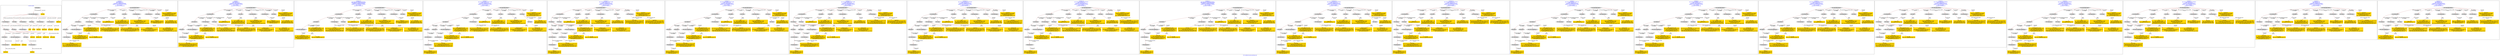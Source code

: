 digraph n0 {
fontcolor="blue"
remincross="true"
label="s25-s-oakland-museum-paintings.json"
subgraph cluster_0 {
label="1-correct model"
n2[style="filled",color="white",fillcolor="lightgray",label="E12_Production1"];
n3[style="filled",color="white",fillcolor="lightgray",label="E21_Person1"];
n4[style="filled",color="white",fillcolor="lightgray",label="E55_Type1"];
n5[style="filled",color="white",fillcolor="lightgray",label="E52_Time-Span3"];
n6[style="filled",color="white",fillcolor="lightgray",label="E69_Death1"];
n7[style="filled",color="white",fillcolor="lightgray",label="E82_Actor_Appellation1"];
n8[style="filled",color="white",fillcolor="lightgray",label="E67_Birth1"];
n9[shape="plaintext",style="filled",fillcolor="gold",label="Artist_URI"];
n10[style="filled",color="white",fillcolor="lightgray",label="E22_Man-Made_Object1"];
n11[style="filled",color="white",fillcolor="lightgray",label="E35_Title1"];
n12[style="filled",color="white",fillcolor="lightgray",label="E8_Acquisition1"];
n13[style="filled",color="white",fillcolor="lightgray",label="E55_Type2"];
n14[style="filled",color="white",fillcolor="lightgray",label="E54_Dimension1"];
n15[style="filled",color="white",fillcolor="lightgray",label="E34_Inscription1"];
n16[shape="plaintext",style="filled",fillcolor="gold",label="Object_uri"];
n17[shape="plaintext",style="filled",fillcolor="gold",label="Inscription"];
n18[shape="plaintext",style="filled",fillcolor="gold",label="Title"];
n19[style="filled",color="white",fillcolor="lightgray",label="E38_Image1"];
n20[shape="plaintext",style="filled",fillcolor="gold",label="Pic_URL"];
n21[style="filled",color="white",fillcolor="lightgray",label="E52_Time-Span1"];
n22[shape="plaintext",style="filled",fillcolor="gold",label="BirthDate"];
n23[style="filled",color="white",fillcolor="lightgray",label="E52_Time-Span2"];
n24[shape="plaintext",style="filled",fillcolor="gold",label="DeathDate"];
n25[shape="plaintext",style="filled",fillcolor="gold",label="Date_made"];
n26[shape="plaintext",style="filled",fillcolor="gold",label="Dimensions"];
n27[shape="plaintext",style="filled",fillcolor="gold",label="Subtype_URI"];
n28[shape="plaintext",style="filled",fillcolor="gold",label="Subtype_of_Art"];
n29[shape="plaintext",style="filled",fillcolor="gold",label="Type_URI"];
n30[shape="plaintext",style="filled",fillcolor="gold",label="Type_of_Art"];
n31[shape="plaintext",style="filled",fillcolor="gold",label="Artist_Appellation_URI"];
n32[shape="plaintext",style="filled",fillcolor="gold",label="ArtistName"];
n33[shape="plaintext",style="filled",fillcolor="gold",label="Credit"];
}
subgraph cluster_1 {
label="candidate 0\nlink coherence:1.0\nnode coherence:1.0\nconfidence:0.5060691632546166\nmapping score:0.5377373401324913\ncost:25.99991\n-precision:0.58-recall:0.48"
n35[style="filled",color="white",fillcolor="lightgray",label="E12_Production1"];
n36[style="filled",color="white",fillcolor="lightgray",label="E21_Person1"];
n37[style="filled",color="white",fillcolor="lightgray",label="E52_Time-Span2"];
n38[style="filled",color="white",fillcolor="lightgray",label="E55_Type1"];
n39[style="filled",color="white",fillcolor="lightgray",label="E67_Birth1"];
n40[style="filled",color="white",fillcolor="lightgray",label="E82_Actor_Appellation1"];
n41[style="filled",color="white",fillcolor="lightgray",label="E22_Man-Made_Object1"];
n42[style="filled",color="white",fillcolor="lightgray",label="E30_Right1"];
n43[style="filled",color="white",fillcolor="lightgray",label="E35_Title1"];
n44[style="filled",color="white",fillcolor="lightgray",label="E40_Legal_Body1"];
n45[style="filled",color="white",fillcolor="lightgray",label="E54_Dimension1"];
n46[style="filled",color="white",fillcolor="lightgray",label="E55_Type2"];
n47[style="filled",color="white",fillcolor="lightgray",label="E52_Time-Span1"];
n48[shape="plaintext",style="filled",fillcolor="gold",label="Subtype_of_Art\n[E55_Type,label,0.5]\n[E29_Design_or_Procedure,P3_has_note,0.5]\n[E82_Actor_Appellation,label,0.0]\n[E55_Type,classLink,0.0]"];
n49[shape="plaintext",style="filled",fillcolor="gold",label="Date_made\n[E52_Time-Span,P82_at_some_time_within,0.359]\n[E52_Time-Span,P82b_end_of_the_end,0.27]\n[E52_Time-Span,P82a_begin_of_the_begin,0.234]\n[E52_Time-Span,label,0.137]"];
n50[shape="plaintext",style="filled",fillcolor="gold",label="ArtistName\n[E82_Actor_Appellation,label,0.886]\n[E30_Right,P3_has_note,0.059]\n[E35_Title,label,0.055]\n[E22_Man-Made_Object,classLink,0.0]"];
n51[shape="plaintext",style="filled",fillcolor="gold",label="Type_of_Art\n[E30_Right,P3_has_note,1.0]"];
n52[shape="plaintext",style="filled",fillcolor="gold",label="Artist_URI\n[E21_Person,classLink,0.506]\n[E82_Actor_Appellation,classLink,0.422]\n[E82_Actor_Appellation,label,0.072]\n[E30_Right,P3_has_note,0.0]"];
n53[shape="plaintext",style="filled",fillcolor="gold",label="Subtype_URI\n[E55_Type,classLink,0.735]\n[E74_Group,classLink,0.262]\n[E55_Type,label,0.002]\n[E29_Design_or_Procedure,P3_has_note,0.002]"];
n54[shape="plaintext",style="filled",fillcolor="gold",label="BirthDate\n[E52_Time-Span,P82_at_some_time_within,0.367]\n[E52_Time-Span,label,0.315]\n[E52_Time-Span,P82a_begin_of_the_begin,0.16]\n[E52_Time-Span,P82b_end_of_the_end,0.158]"];
n55[shape="plaintext",style="filled",fillcolor="gold",label="Artist_Appellation_URI\n[E82_Actor_Appellation,classLink,0.891]\n[E21_Person,classLink,0.095]\n[E82_Actor_Appellation,label,0.014]\n[E30_Right,P3_has_note,0.0]"];
n56[shape="plaintext",style="filled",fillcolor="gold",label="Inscription\n[E30_Right,P3_has_note,0.564]\n[E40_Legal_Body,label,0.244]\n[E35_Title,label,0.101]\n[E52_Time-Span,P82_at_some_time_within,0.091]"];
n57[shape="plaintext",style="filled",fillcolor="gold",label="DeathDate\n[E52_Time-Span,P82b_end_of_the_end,0.768]\n[E52_Time-Span,P82_at_some_time_within,0.122]\n[E52_Time-Span,P82a_begin_of_the_begin,0.073]\n[E52_Time-Span,label,0.037]"];
n58[shape="plaintext",style="filled",fillcolor="gold",label="Pic_URL\n[E82_Actor_Appellation,label,1.0]"];
n59[shape="plaintext",style="filled",fillcolor="gold",label="Title\n[E35_Title,label,0.963]\n[E82_Actor_Appellation,label,0.018]\n[E30_Right,P3_has_note,0.013]\n[E54_Dimension,P3_has_note,0.005]"];
n60[shape="plaintext",style="filled",fillcolor="gold",label="Type_URI\n[E55_Type,classLink,0.756]\n[E74_Group,classLink,0.218]\n[E30_Right,P3_has_note,0.026]"];
n61[shape="plaintext",style="filled",fillcolor="gold",label="Object_uri\n[E82_Actor_Appellation,label,1.0]\n[E54_Dimension,P3_has_note,0.0]\n[E35_Title,label,0.0]"];
}
subgraph cluster_2 {
label="candidate 1\nlink coherence:1.0\nnode coherence:1.0\nconfidence:0.5002792882246218\nmapping score:0.5358073817891597\ncost:25.99991\n-precision:0.54-recall:0.45"
n63[style="filled",color="white",fillcolor="lightgray",label="E12_Production1"];
n64[style="filled",color="white",fillcolor="lightgray",label="E21_Person1"];
n65[style="filled",color="white",fillcolor="lightgray",label="E52_Time-Span2"];
n66[style="filled",color="white",fillcolor="lightgray",label="E55_Type1"];
n67[style="filled",color="white",fillcolor="lightgray",label="E67_Birth1"];
n68[style="filled",color="white",fillcolor="lightgray",label="E82_Actor_Appellation1"];
n69[style="filled",color="white",fillcolor="lightgray",label="E22_Man-Made_Object1"];
n70[style="filled",color="white",fillcolor="lightgray",label="E30_Right1"];
n71[style="filled",color="white",fillcolor="lightgray",label="E35_Title1"];
n72[style="filled",color="white",fillcolor="lightgray",label="E40_Legal_Body1"];
n73[style="filled",color="white",fillcolor="lightgray",label="E54_Dimension1"];
n74[style="filled",color="white",fillcolor="lightgray",label="E55_Type2"];
n75[style="filled",color="white",fillcolor="lightgray",label="E52_Time-Span1"];
n76[shape="plaintext",style="filled",fillcolor="gold",label="Subtype_of_Art\n[E55_Type,label,0.5]\n[E29_Design_or_Procedure,P3_has_note,0.5]\n[E82_Actor_Appellation,label,0.0]\n[E55_Type,classLink,0.0]"];
n77[shape="plaintext",style="filled",fillcolor="gold",label="BirthDate\n[E52_Time-Span,P82_at_some_time_within,0.367]\n[E52_Time-Span,label,0.315]\n[E52_Time-Span,P82a_begin_of_the_begin,0.16]\n[E52_Time-Span,P82b_end_of_the_end,0.158]"];
n78[shape="plaintext",style="filled",fillcolor="gold",label="ArtistName\n[E82_Actor_Appellation,label,0.886]\n[E30_Right,P3_has_note,0.059]\n[E35_Title,label,0.055]\n[E22_Man-Made_Object,classLink,0.0]"];
n79[shape="plaintext",style="filled",fillcolor="gold",label="Type_of_Art\n[E30_Right,P3_has_note,1.0]"];
n80[shape="plaintext",style="filled",fillcolor="gold",label="Artist_URI\n[E21_Person,classLink,0.506]\n[E82_Actor_Appellation,classLink,0.422]\n[E82_Actor_Appellation,label,0.072]\n[E30_Right,P3_has_note,0.0]"];
n81[shape="plaintext",style="filled",fillcolor="gold",label="Subtype_URI\n[E55_Type,classLink,0.735]\n[E74_Group,classLink,0.262]\n[E55_Type,label,0.002]\n[E29_Design_or_Procedure,P3_has_note,0.002]"];
n82[shape="plaintext",style="filled",fillcolor="gold",label="Date_made\n[E52_Time-Span,P82_at_some_time_within,0.359]\n[E52_Time-Span,P82b_end_of_the_end,0.27]\n[E52_Time-Span,P82a_begin_of_the_begin,0.234]\n[E52_Time-Span,label,0.137]"];
n83[shape="plaintext",style="filled",fillcolor="gold",label="Artist_Appellation_URI\n[E82_Actor_Appellation,classLink,0.891]\n[E21_Person,classLink,0.095]\n[E82_Actor_Appellation,label,0.014]\n[E30_Right,P3_has_note,0.0]"];
n84[shape="plaintext",style="filled",fillcolor="gold",label="Inscription\n[E30_Right,P3_has_note,0.564]\n[E40_Legal_Body,label,0.244]\n[E35_Title,label,0.101]\n[E52_Time-Span,P82_at_some_time_within,0.091]"];
n85[shape="plaintext",style="filled",fillcolor="gold",label="DeathDate\n[E52_Time-Span,P82b_end_of_the_end,0.768]\n[E52_Time-Span,P82_at_some_time_within,0.122]\n[E52_Time-Span,P82a_begin_of_the_begin,0.073]\n[E52_Time-Span,label,0.037]"];
n86[shape="plaintext",style="filled",fillcolor="gold",label="Pic_URL\n[E82_Actor_Appellation,label,1.0]"];
n87[shape="plaintext",style="filled",fillcolor="gold",label="Title\n[E35_Title,label,0.963]\n[E82_Actor_Appellation,label,0.018]\n[E30_Right,P3_has_note,0.013]\n[E54_Dimension,P3_has_note,0.005]"];
n88[shape="plaintext",style="filled",fillcolor="gold",label="Type_URI\n[E55_Type,classLink,0.756]\n[E74_Group,classLink,0.218]\n[E30_Right,P3_has_note,0.026]"];
n89[shape="plaintext",style="filled",fillcolor="gold",label="Object_uri\n[E82_Actor_Appellation,label,1.0]\n[E54_Dimension,P3_has_note,0.0]\n[E35_Title,label,0.0]"];
}
subgraph cluster_3 {
label="candidate 10\nlink coherence:0.9583333333333334\nnode coherence:0.9583333333333334\nconfidence:0.5060691632546166\nmapping score:0.5357532131483643\ncost:23.99993\n-precision:0.5-recall:0.39"
n91[style="filled",color="white",fillcolor="lightgray",label="E12_Production1"];
n92[style="filled",color="white",fillcolor="lightgray",label="E21_Person1"];
n93[style="filled",color="white",fillcolor="lightgray",label="E52_Time-Span2"];
n94[style="filled",color="white",fillcolor="lightgray",label="E55_Type1"];
n95[style="filled",color="white",fillcolor="lightgray",label="E82_Actor_Appellation1"];
n96[style="filled",color="white",fillcolor="lightgray",label="E22_Man-Made_Object1"];
n97[style="filled",color="white",fillcolor="lightgray",label="E30_Right1"];
n98[style="filled",color="white",fillcolor="lightgray",label="E35_Title1"];
n99[style="filled",color="white",fillcolor="lightgray",label="E40_Legal_Body1"];
n100[style="filled",color="white",fillcolor="lightgray",label="E54_Dimension1"];
n101[style="filled",color="white",fillcolor="lightgray",label="E55_Type2"];
n102[shape="plaintext",style="filled",fillcolor="gold",label="BirthDate\n[E52_Time-Span,P82_at_some_time_within,0.367]\n[E52_Time-Span,label,0.315]\n[E52_Time-Span,P82a_begin_of_the_begin,0.16]\n[E52_Time-Span,P82b_end_of_the_end,0.158]"];
n103[shape="plaintext",style="filled",fillcolor="gold",label="Subtype_of_Art\n[E55_Type,label,0.5]\n[E29_Design_or_Procedure,P3_has_note,0.5]\n[E82_Actor_Appellation,label,0.0]\n[E55_Type,classLink,0.0]"];
n104[shape="plaintext",style="filled",fillcolor="gold",label="Date_made\n[E52_Time-Span,P82_at_some_time_within,0.359]\n[E52_Time-Span,P82b_end_of_the_end,0.27]\n[E52_Time-Span,P82a_begin_of_the_begin,0.234]\n[E52_Time-Span,label,0.137]"];
n105[shape="plaintext",style="filled",fillcolor="gold",label="ArtistName\n[E82_Actor_Appellation,label,0.886]\n[E30_Right,P3_has_note,0.059]\n[E35_Title,label,0.055]\n[E22_Man-Made_Object,classLink,0.0]"];
n106[shape="plaintext",style="filled",fillcolor="gold",label="Type_of_Art\n[E30_Right,P3_has_note,1.0]"];
n107[shape="plaintext",style="filled",fillcolor="gold",label="Artist_URI\n[E21_Person,classLink,0.506]\n[E82_Actor_Appellation,classLink,0.422]\n[E82_Actor_Appellation,label,0.072]\n[E30_Right,P3_has_note,0.0]"];
n108[shape="plaintext",style="filled",fillcolor="gold",label="Subtype_URI\n[E55_Type,classLink,0.735]\n[E74_Group,classLink,0.262]\n[E55_Type,label,0.002]\n[E29_Design_or_Procedure,P3_has_note,0.002]"];
n109[shape="plaintext",style="filled",fillcolor="gold",label="Artist_Appellation_URI\n[E82_Actor_Appellation,classLink,0.891]\n[E21_Person,classLink,0.095]\n[E82_Actor_Appellation,label,0.014]\n[E30_Right,P3_has_note,0.0]"];
n110[shape="plaintext",style="filled",fillcolor="gold",label="Inscription\n[E30_Right,P3_has_note,0.564]\n[E40_Legal_Body,label,0.244]\n[E35_Title,label,0.101]\n[E52_Time-Span,P82_at_some_time_within,0.091]"];
n111[shape="plaintext",style="filled",fillcolor="gold",label="DeathDate\n[E52_Time-Span,P82b_end_of_the_end,0.768]\n[E52_Time-Span,P82_at_some_time_within,0.122]\n[E52_Time-Span,P82a_begin_of_the_begin,0.073]\n[E52_Time-Span,label,0.037]"];
n112[shape="plaintext",style="filled",fillcolor="gold",label="Pic_URL\n[E82_Actor_Appellation,label,1.0]"];
n113[shape="plaintext",style="filled",fillcolor="gold",label="Title\n[E35_Title,label,0.963]\n[E82_Actor_Appellation,label,0.018]\n[E30_Right,P3_has_note,0.013]\n[E54_Dimension,P3_has_note,0.005]"];
n114[shape="plaintext",style="filled",fillcolor="gold",label="Type_URI\n[E55_Type,classLink,0.756]\n[E74_Group,classLink,0.218]\n[E30_Right,P3_has_note,0.026]"];
n115[shape="plaintext",style="filled",fillcolor="gold",label="Object_uri\n[E82_Actor_Appellation,label,1.0]\n[E54_Dimension,P3_has_note,0.0]\n[E35_Title,label,0.0]"];
}
subgraph cluster_4 {
label="candidate 11\nlink coherence:0.9285714285714286\nnode coherence:1.0\nconfidence:0.5060691632546166\nmapping score:0.5377373401324913\ncost:225.99991\n-precision:0.5-recall:0.45"
n117[style="filled",color="white",fillcolor="lightgray",label="E12_Production1"];
n118[style="filled",color="white",fillcolor="lightgray",label="E21_Person1"];
n119[style="filled",color="white",fillcolor="lightgray",label="E52_Time-Span2"];
n120[style="filled",color="white",fillcolor="lightgray",label="E67_Birth1"];
n121[style="filled",color="white",fillcolor="lightgray",label="E69_Death1"];
n122[style="filled",color="white",fillcolor="lightgray",label="E82_Actor_Appellation1"];
n123[style="filled",color="white",fillcolor="lightgray",label="E22_Man-Made_Object1"];
n124[style="filled",color="white",fillcolor="lightgray",label="E30_Right1"];
n125[style="filled",color="white",fillcolor="lightgray",label="E35_Title1"];
n126[style="filled",color="white",fillcolor="lightgray",label="E40_Legal_Body1"];
n127[style="filled",color="white",fillcolor="lightgray",label="E55_Type2"];
n128[style="filled",color="white",fillcolor="lightgray",label="E52_Time-Span1"];
n129[style="filled",color="white",fillcolor="lightgray",label="E52_Time-Span3"];
n130[style="filled",color="white",fillcolor="lightgray",label="E54_Dimension1"];
n131[style="filled",color="white",fillcolor="lightgray",label="E55_Type1"];
n132[shape="plaintext",style="filled",fillcolor="gold",label="Subtype_of_Art\n[E55_Type,label,0.5]\n[E29_Design_or_Procedure,P3_has_note,0.5]\n[E82_Actor_Appellation,label,0.0]\n[E55_Type,classLink,0.0]"];
n133[shape="plaintext",style="filled",fillcolor="gold",label="Date_made\n[E52_Time-Span,P82_at_some_time_within,0.359]\n[E52_Time-Span,P82b_end_of_the_end,0.27]\n[E52_Time-Span,P82a_begin_of_the_begin,0.234]\n[E52_Time-Span,label,0.137]"];
n134[shape="plaintext",style="filled",fillcolor="gold",label="ArtistName\n[E82_Actor_Appellation,label,0.886]\n[E30_Right,P3_has_note,0.059]\n[E35_Title,label,0.055]\n[E22_Man-Made_Object,classLink,0.0]"];
n135[shape="plaintext",style="filled",fillcolor="gold",label="Type_of_Art\n[E30_Right,P3_has_note,1.0]"];
n136[shape="plaintext",style="filled",fillcolor="gold",label="Artist_URI\n[E21_Person,classLink,0.506]\n[E82_Actor_Appellation,classLink,0.422]\n[E82_Actor_Appellation,label,0.072]\n[E30_Right,P3_has_note,0.0]"];
n137[shape="plaintext",style="filled",fillcolor="gold",label="Subtype_URI\n[E55_Type,classLink,0.735]\n[E74_Group,classLink,0.262]\n[E55_Type,label,0.002]\n[E29_Design_or_Procedure,P3_has_note,0.002]"];
n138[shape="plaintext",style="filled",fillcolor="gold",label="Artist_Appellation_URI\n[E82_Actor_Appellation,classLink,0.891]\n[E21_Person,classLink,0.095]\n[E82_Actor_Appellation,label,0.014]\n[E30_Right,P3_has_note,0.0]"];
n139[shape="plaintext",style="filled",fillcolor="gold",label="BirthDate\n[E52_Time-Span,P82_at_some_time_within,0.367]\n[E52_Time-Span,label,0.315]\n[E52_Time-Span,P82a_begin_of_the_begin,0.16]\n[E52_Time-Span,P82b_end_of_the_end,0.158]"];
n140[shape="plaintext",style="filled",fillcolor="gold",label="Inscription\n[E30_Right,P3_has_note,0.564]\n[E40_Legal_Body,label,0.244]\n[E35_Title,label,0.101]\n[E52_Time-Span,P82_at_some_time_within,0.091]"];
n141[shape="plaintext",style="filled",fillcolor="gold",label="DeathDate\n[E52_Time-Span,P82b_end_of_the_end,0.768]\n[E52_Time-Span,P82_at_some_time_within,0.122]\n[E52_Time-Span,P82a_begin_of_the_begin,0.073]\n[E52_Time-Span,label,0.037]"];
n142[shape="plaintext",style="filled",fillcolor="gold",label="Pic_URL\n[E82_Actor_Appellation,label,1.0]"];
n143[shape="plaintext",style="filled",fillcolor="gold",label="Title\n[E35_Title,label,0.963]\n[E82_Actor_Appellation,label,0.018]\n[E30_Right,P3_has_note,0.013]\n[E54_Dimension,P3_has_note,0.005]"];
n144[shape="plaintext",style="filled",fillcolor="gold",label="Type_URI\n[E55_Type,classLink,0.756]\n[E74_Group,classLink,0.218]\n[E30_Right,P3_has_note,0.026]"];
n145[shape="plaintext",style="filled",fillcolor="gold",label="Object_uri\n[E82_Actor_Appellation,label,1.0]\n[E54_Dimension,P3_has_note,0.0]\n[E35_Title,label,0.0]"];
}
subgraph cluster_5 {
label="candidate 12\nlink coherence:0.9285714285714286\nnode coherence:1.0\nconfidence:0.5060691632546166\nmapping score:0.5377373401324913\ncost:226.009912\n-precision:0.5-recall:0.45"
n147[style="filled",color="white",fillcolor="lightgray",label="E12_Production1"];
n148[style="filled",color="white",fillcolor="lightgray",label="E21_Person1"];
n149[style="filled",color="white",fillcolor="lightgray",label="E55_Type1"];
n150[style="filled",color="white",fillcolor="lightgray",label="E67_Birth1"];
n151[style="filled",color="white",fillcolor="lightgray",label="E69_Death1"];
n152[style="filled",color="white",fillcolor="lightgray",label="E82_Actor_Appellation1"];
n153[style="filled",color="white",fillcolor="lightgray",label="E22_Man-Made_Object1"];
n154[style="filled",color="white",fillcolor="lightgray",label="E30_Right1"];
n155[style="filled",color="white",fillcolor="lightgray",label="E35_Title1"];
n156[style="filled",color="white",fillcolor="lightgray",label="E40_Legal_Body1"];
n157[style="filled",color="white",fillcolor="lightgray",label="E55_Type2"];
n158[style="filled",color="white",fillcolor="lightgray",label="E52_Time-Span1"];
n159[style="filled",color="white",fillcolor="lightgray",label="E52_Time-Span3"];
n160[style="filled",color="white",fillcolor="lightgray",label="E52_Time-Span2"];
n161[style="filled",color="white",fillcolor="lightgray",label="E54_Dimension1"];
n162[shape="plaintext",style="filled",fillcolor="gold",label="Subtype_of_Art\n[E55_Type,label,0.5]\n[E29_Design_or_Procedure,P3_has_note,0.5]\n[E82_Actor_Appellation,label,0.0]\n[E55_Type,classLink,0.0]"];
n163[shape="plaintext",style="filled",fillcolor="gold",label="Date_made\n[E52_Time-Span,P82_at_some_time_within,0.359]\n[E52_Time-Span,P82b_end_of_the_end,0.27]\n[E52_Time-Span,P82a_begin_of_the_begin,0.234]\n[E52_Time-Span,label,0.137]"];
n164[shape="plaintext",style="filled",fillcolor="gold",label="ArtistName\n[E82_Actor_Appellation,label,0.886]\n[E30_Right,P3_has_note,0.059]\n[E35_Title,label,0.055]\n[E22_Man-Made_Object,classLink,0.0]"];
n165[shape="plaintext",style="filled",fillcolor="gold",label="Type_of_Art\n[E30_Right,P3_has_note,1.0]"];
n166[shape="plaintext",style="filled",fillcolor="gold",label="Artist_URI\n[E21_Person,classLink,0.506]\n[E82_Actor_Appellation,classLink,0.422]\n[E82_Actor_Appellation,label,0.072]\n[E30_Right,P3_has_note,0.0]"];
n167[shape="plaintext",style="filled",fillcolor="gold",label="Subtype_URI\n[E55_Type,classLink,0.735]\n[E74_Group,classLink,0.262]\n[E55_Type,label,0.002]\n[E29_Design_or_Procedure,P3_has_note,0.002]"];
n168[shape="plaintext",style="filled",fillcolor="gold",label="Artist_Appellation_URI\n[E82_Actor_Appellation,classLink,0.891]\n[E21_Person,classLink,0.095]\n[E82_Actor_Appellation,label,0.014]\n[E30_Right,P3_has_note,0.0]"];
n169[shape="plaintext",style="filled",fillcolor="gold",label="BirthDate\n[E52_Time-Span,P82_at_some_time_within,0.367]\n[E52_Time-Span,label,0.315]\n[E52_Time-Span,P82a_begin_of_the_begin,0.16]\n[E52_Time-Span,P82b_end_of_the_end,0.158]"];
n170[shape="plaintext",style="filled",fillcolor="gold",label="Inscription\n[E30_Right,P3_has_note,0.564]\n[E40_Legal_Body,label,0.244]\n[E35_Title,label,0.101]\n[E52_Time-Span,P82_at_some_time_within,0.091]"];
n171[shape="plaintext",style="filled",fillcolor="gold",label="DeathDate\n[E52_Time-Span,P82b_end_of_the_end,0.768]\n[E52_Time-Span,P82_at_some_time_within,0.122]\n[E52_Time-Span,P82a_begin_of_the_begin,0.073]\n[E52_Time-Span,label,0.037]"];
n172[shape="plaintext",style="filled",fillcolor="gold",label="Pic_URL\n[E82_Actor_Appellation,label,1.0]"];
n173[shape="plaintext",style="filled",fillcolor="gold",label="Title\n[E35_Title,label,0.963]\n[E82_Actor_Appellation,label,0.018]\n[E30_Right,P3_has_note,0.013]\n[E54_Dimension,P3_has_note,0.005]"];
n174[shape="plaintext",style="filled",fillcolor="gold",label="Type_URI\n[E55_Type,classLink,0.756]\n[E74_Group,classLink,0.218]\n[E30_Right,P3_has_note,0.026]"];
n175[shape="plaintext",style="filled",fillcolor="gold",label="Object_uri\n[E82_Actor_Appellation,label,1.0]\n[E54_Dimension,P3_has_note,0.0]\n[E35_Title,label,0.0]"];
}
subgraph cluster_6 {
label="candidate 13\nlink coherence:0.9285714285714286\nnode coherence:1.0\nconfidence:0.5002792882246218\nmapping score:0.5358073817891597\ncost:225.99991\n-precision:0.5-recall:0.45"
n177[style="filled",color="white",fillcolor="lightgray",label="E12_Production1"];
n178[style="filled",color="white",fillcolor="lightgray",label="E21_Person1"];
n179[style="filled",color="white",fillcolor="lightgray",label="E52_Time-Span2"];
n180[style="filled",color="white",fillcolor="lightgray",label="E67_Birth1"];
n181[style="filled",color="white",fillcolor="lightgray",label="E69_Death1"];
n182[style="filled",color="white",fillcolor="lightgray",label="E82_Actor_Appellation1"];
n183[style="filled",color="white",fillcolor="lightgray",label="E22_Man-Made_Object1"];
n184[style="filled",color="white",fillcolor="lightgray",label="E30_Right1"];
n185[style="filled",color="white",fillcolor="lightgray",label="E35_Title1"];
n186[style="filled",color="white",fillcolor="lightgray",label="E40_Legal_Body1"];
n187[style="filled",color="white",fillcolor="lightgray",label="E55_Type2"];
n188[style="filled",color="white",fillcolor="lightgray",label="E52_Time-Span1"];
n189[style="filled",color="white",fillcolor="lightgray",label="E52_Time-Span3"];
n190[style="filled",color="white",fillcolor="lightgray",label="E54_Dimension1"];
n191[style="filled",color="white",fillcolor="lightgray",label="E55_Type1"];
n192[shape="plaintext",style="filled",fillcolor="gold",label="Subtype_of_Art\n[E55_Type,label,0.5]\n[E29_Design_or_Procedure,P3_has_note,0.5]\n[E82_Actor_Appellation,label,0.0]\n[E55_Type,classLink,0.0]"];
n193[shape="plaintext",style="filled",fillcolor="gold",label="BirthDate\n[E52_Time-Span,P82_at_some_time_within,0.367]\n[E52_Time-Span,label,0.315]\n[E52_Time-Span,P82a_begin_of_the_begin,0.16]\n[E52_Time-Span,P82b_end_of_the_end,0.158]"];
n194[shape="plaintext",style="filled",fillcolor="gold",label="ArtistName\n[E82_Actor_Appellation,label,0.886]\n[E30_Right,P3_has_note,0.059]\n[E35_Title,label,0.055]\n[E22_Man-Made_Object,classLink,0.0]"];
n195[shape="plaintext",style="filled",fillcolor="gold",label="Type_of_Art\n[E30_Right,P3_has_note,1.0]"];
n196[shape="plaintext",style="filled",fillcolor="gold",label="Artist_URI\n[E21_Person,classLink,0.506]\n[E82_Actor_Appellation,classLink,0.422]\n[E82_Actor_Appellation,label,0.072]\n[E30_Right,P3_has_note,0.0]"];
n197[shape="plaintext",style="filled",fillcolor="gold",label="Subtype_URI\n[E55_Type,classLink,0.735]\n[E74_Group,classLink,0.262]\n[E55_Type,label,0.002]\n[E29_Design_or_Procedure,P3_has_note,0.002]"];
n198[shape="plaintext",style="filled",fillcolor="gold",label="Artist_Appellation_URI\n[E82_Actor_Appellation,classLink,0.891]\n[E21_Person,classLink,0.095]\n[E82_Actor_Appellation,label,0.014]\n[E30_Right,P3_has_note,0.0]"];
n199[shape="plaintext",style="filled",fillcolor="gold",label="Date_made\n[E52_Time-Span,P82_at_some_time_within,0.359]\n[E52_Time-Span,P82b_end_of_the_end,0.27]\n[E52_Time-Span,P82a_begin_of_the_begin,0.234]\n[E52_Time-Span,label,0.137]"];
n200[shape="plaintext",style="filled",fillcolor="gold",label="Inscription\n[E30_Right,P3_has_note,0.564]\n[E40_Legal_Body,label,0.244]\n[E35_Title,label,0.101]\n[E52_Time-Span,P82_at_some_time_within,0.091]"];
n201[shape="plaintext",style="filled",fillcolor="gold",label="DeathDate\n[E52_Time-Span,P82b_end_of_the_end,0.768]\n[E52_Time-Span,P82_at_some_time_within,0.122]\n[E52_Time-Span,P82a_begin_of_the_begin,0.073]\n[E52_Time-Span,label,0.037]"];
n202[shape="plaintext",style="filled",fillcolor="gold",label="Pic_URL\n[E82_Actor_Appellation,label,1.0]"];
n203[shape="plaintext",style="filled",fillcolor="gold",label="Title\n[E35_Title,label,0.963]\n[E82_Actor_Appellation,label,0.018]\n[E30_Right,P3_has_note,0.013]\n[E54_Dimension,P3_has_note,0.005]"];
n204[shape="plaintext",style="filled",fillcolor="gold",label="Type_URI\n[E55_Type,classLink,0.756]\n[E74_Group,classLink,0.218]\n[E30_Right,P3_has_note,0.026]"];
n205[shape="plaintext",style="filled",fillcolor="gold",label="Object_uri\n[E82_Actor_Appellation,label,1.0]\n[E54_Dimension,P3_has_note,0.0]\n[E35_Title,label,0.0]"];
}
subgraph cluster_7 {
label="candidate 14\nlink coherence:0.9285714285714286\nnode coherence:1.0\nconfidence:0.5002792882246218\nmapping score:0.5358073817891597\ncost:226.009912\n-precision:0.5-recall:0.45"
n207[style="filled",color="white",fillcolor="lightgray",label="E12_Production1"];
n208[style="filled",color="white",fillcolor="lightgray",label="E21_Person1"];
n209[style="filled",color="white",fillcolor="lightgray",label="E55_Type1"];
n210[style="filled",color="white",fillcolor="lightgray",label="E67_Birth1"];
n211[style="filled",color="white",fillcolor="lightgray",label="E69_Death1"];
n212[style="filled",color="white",fillcolor="lightgray",label="E82_Actor_Appellation1"];
n213[style="filled",color="white",fillcolor="lightgray",label="E22_Man-Made_Object1"];
n214[style="filled",color="white",fillcolor="lightgray",label="E30_Right1"];
n215[style="filled",color="white",fillcolor="lightgray",label="E35_Title1"];
n216[style="filled",color="white",fillcolor="lightgray",label="E40_Legal_Body1"];
n217[style="filled",color="white",fillcolor="lightgray",label="E55_Type2"];
n218[style="filled",color="white",fillcolor="lightgray",label="E52_Time-Span1"];
n219[style="filled",color="white",fillcolor="lightgray",label="E52_Time-Span3"];
n220[style="filled",color="white",fillcolor="lightgray",label="E52_Time-Span2"];
n221[style="filled",color="white",fillcolor="lightgray",label="E54_Dimension1"];
n222[shape="plaintext",style="filled",fillcolor="gold",label="Subtype_of_Art\n[E55_Type,label,0.5]\n[E29_Design_or_Procedure,P3_has_note,0.5]\n[E82_Actor_Appellation,label,0.0]\n[E55_Type,classLink,0.0]"];
n223[shape="plaintext",style="filled",fillcolor="gold",label="BirthDate\n[E52_Time-Span,P82_at_some_time_within,0.367]\n[E52_Time-Span,label,0.315]\n[E52_Time-Span,P82a_begin_of_the_begin,0.16]\n[E52_Time-Span,P82b_end_of_the_end,0.158]"];
n224[shape="plaintext",style="filled",fillcolor="gold",label="ArtistName\n[E82_Actor_Appellation,label,0.886]\n[E30_Right,P3_has_note,0.059]\n[E35_Title,label,0.055]\n[E22_Man-Made_Object,classLink,0.0]"];
n225[shape="plaintext",style="filled",fillcolor="gold",label="Type_of_Art\n[E30_Right,P3_has_note,1.0]"];
n226[shape="plaintext",style="filled",fillcolor="gold",label="Artist_URI\n[E21_Person,classLink,0.506]\n[E82_Actor_Appellation,classLink,0.422]\n[E82_Actor_Appellation,label,0.072]\n[E30_Right,P3_has_note,0.0]"];
n227[shape="plaintext",style="filled",fillcolor="gold",label="Subtype_URI\n[E55_Type,classLink,0.735]\n[E74_Group,classLink,0.262]\n[E55_Type,label,0.002]\n[E29_Design_or_Procedure,P3_has_note,0.002]"];
n228[shape="plaintext",style="filled",fillcolor="gold",label="Artist_Appellation_URI\n[E82_Actor_Appellation,classLink,0.891]\n[E21_Person,classLink,0.095]\n[E82_Actor_Appellation,label,0.014]\n[E30_Right,P3_has_note,0.0]"];
n229[shape="plaintext",style="filled",fillcolor="gold",label="Date_made\n[E52_Time-Span,P82_at_some_time_within,0.359]\n[E52_Time-Span,P82b_end_of_the_end,0.27]\n[E52_Time-Span,P82a_begin_of_the_begin,0.234]\n[E52_Time-Span,label,0.137]"];
n230[shape="plaintext",style="filled",fillcolor="gold",label="Inscription\n[E30_Right,P3_has_note,0.564]\n[E40_Legal_Body,label,0.244]\n[E35_Title,label,0.101]\n[E52_Time-Span,P82_at_some_time_within,0.091]"];
n231[shape="plaintext",style="filled",fillcolor="gold",label="DeathDate\n[E52_Time-Span,P82b_end_of_the_end,0.768]\n[E52_Time-Span,P82_at_some_time_within,0.122]\n[E52_Time-Span,P82a_begin_of_the_begin,0.073]\n[E52_Time-Span,label,0.037]"];
n232[shape="plaintext",style="filled",fillcolor="gold",label="Pic_URL\n[E82_Actor_Appellation,label,1.0]"];
n233[shape="plaintext",style="filled",fillcolor="gold",label="Title\n[E35_Title,label,0.963]\n[E82_Actor_Appellation,label,0.018]\n[E30_Right,P3_has_note,0.013]\n[E54_Dimension,P3_has_note,0.005]"];
n234[shape="plaintext",style="filled",fillcolor="gold",label="Type_URI\n[E55_Type,classLink,0.756]\n[E74_Group,classLink,0.218]\n[E30_Right,P3_has_note,0.026]"];
n235[shape="plaintext",style="filled",fillcolor="gold",label="Object_uri\n[E82_Actor_Appellation,label,1.0]\n[E54_Dimension,P3_has_note,0.0]\n[E35_Title,label,0.0]"];
}
subgraph cluster_8 {
label="candidate 15\nlink coherence:0.9259259259259259\nnode coherence:1.0\nconfidence:0.5060691632546166\nmapping score:0.5377373401324913\ncost:225.009922\n-precision:0.48-recall:0.42"
n237[style="filled",color="white",fillcolor="lightgray",label="E12_Production1"];
n238[style="filled",color="white",fillcolor="lightgray",label="E21_Person1"];
n239[style="filled",color="white",fillcolor="lightgray",label="E52_Time-Span2"];
n240[style="filled",color="white",fillcolor="lightgray",label="E55_Type1"];
n241[style="filled",color="white",fillcolor="lightgray",label="E67_Birth1"];
n242[style="filled",color="white",fillcolor="lightgray",label="E82_Actor_Appellation1"];
n243[style="filled",color="white",fillcolor="lightgray",label="E22_Man-Made_Object1"];
n244[style="filled",color="white",fillcolor="lightgray",label="E30_Right1"];
n245[style="filled",color="white",fillcolor="lightgray",label="E35_Title1"];
n246[style="filled",color="white",fillcolor="lightgray",label="E40_Legal_Body1"];
n247[style="filled",color="white",fillcolor="lightgray",label="E55_Type2"];
n248[style="filled",color="white",fillcolor="lightgray",label="E52_Time-Span1"];
n249[style="filled",color="white",fillcolor="lightgray",label="E52_Time-Span3"];
n250[style="filled",color="white",fillcolor="lightgray",label="E54_Dimension1"];
n251[shape="plaintext",style="filled",fillcolor="gold",label="Subtype_of_Art\n[E55_Type,label,0.5]\n[E29_Design_or_Procedure,P3_has_note,0.5]\n[E82_Actor_Appellation,label,0.0]\n[E55_Type,classLink,0.0]"];
n252[shape="plaintext",style="filled",fillcolor="gold",label="Date_made\n[E52_Time-Span,P82_at_some_time_within,0.359]\n[E52_Time-Span,P82b_end_of_the_end,0.27]\n[E52_Time-Span,P82a_begin_of_the_begin,0.234]\n[E52_Time-Span,label,0.137]"];
n253[shape="plaintext",style="filled",fillcolor="gold",label="ArtistName\n[E82_Actor_Appellation,label,0.886]\n[E30_Right,P3_has_note,0.059]\n[E35_Title,label,0.055]\n[E22_Man-Made_Object,classLink,0.0]"];
n254[shape="plaintext",style="filled",fillcolor="gold",label="Type_of_Art\n[E30_Right,P3_has_note,1.0]"];
n255[shape="plaintext",style="filled",fillcolor="gold",label="Artist_URI\n[E21_Person,classLink,0.506]\n[E82_Actor_Appellation,classLink,0.422]\n[E82_Actor_Appellation,label,0.072]\n[E30_Right,P3_has_note,0.0]"];
n256[shape="plaintext",style="filled",fillcolor="gold",label="Subtype_URI\n[E55_Type,classLink,0.735]\n[E74_Group,classLink,0.262]\n[E55_Type,label,0.002]\n[E29_Design_or_Procedure,P3_has_note,0.002]"];
n257[shape="plaintext",style="filled",fillcolor="gold",label="Artist_Appellation_URI\n[E82_Actor_Appellation,classLink,0.891]\n[E21_Person,classLink,0.095]\n[E82_Actor_Appellation,label,0.014]\n[E30_Right,P3_has_note,0.0]"];
n258[shape="plaintext",style="filled",fillcolor="gold",label="BirthDate\n[E52_Time-Span,P82_at_some_time_within,0.367]\n[E52_Time-Span,label,0.315]\n[E52_Time-Span,P82a_begin_of_the_begin,0.16]\n[E52_Time-Span,P82b_end_of_the_end,0.158]"];
n259[shape="plaintext",style="filled",fillcolor="gold",label="Inscription\n[E30_Right,P3_has_note,0.564]\n[E40_Legal_Body,label,0.244]\n[E35_Title,label,0.101]\n[E52_Time-Span,P82_at_some_time_within,0.091]"];
n260[shape="plaintext",style="filled",fillcolor="gold",label="DeathDate\n[E52_Time-Span,P82b_end_of_the_end,0.768]\n[E52_Time-Span,P82_at_some_time_within,0.122]\n[E52_Time-Span,P82a_begin_of_the_begin,0.073]\n[E52_Time-Span,label,0.037]"];
n261[shape="plaintext",style="filled",fillcolor="gold",label="Pic_URL\n[E82_Actor_Appellation,label,1.0]"];
n262[shape="plaintext",style="filled",fillcolor="gold",label="Title\n[E35_Title,label,0.963]\n[E82_Actor_Appellation,label,0.018]\n[E30_Right,P3_has_note,0.013]\n[E54_Dimension,P3_has_note,0.005]"];
n263[shape="plaintext",style="filled",fillcolor="gold",label="Type_URI\n[E55_Type,classLink,0.756]\n[E74_Group,classLink,0.218]\n[E30_Right,P3_has_note,0.026]"];
n264[shape="plaintext",style="filled",fillcolor="gold",label="Object_uri\n[E82_Actor_Appellation,label,1.0]\n[E54_Dimension,P3_has_note,0.0]\n[E35_Title,label,0.0]"];
}
subgraph cluster_9 {
label="candidate 16\nlink coherence:0.9259259259259259\nnode coherence:1.0\nconfidence:0.5002792882246218\nmapping score:0.5358073817891597\ncost:225.009922\n-precision:0.48-recall:0.42"
n266[style="filled",color="white",fillcolor="lightgray",label="E12_Production1"];
n267[style="filled",color="white",fillcolor="lightgray",label="E21_Person1"];
n268[style="filled",color="white",fillcolor="lightgray",label="E52_Time-Span2"];
n269[style="filled",color="white",fillcolor="lightgray",label="E55_Type1"];
n270[style="filled",color="white",fillcolor="lightgray",label="E67_Birth1"];
n271[style="filled",color="white",fillcolor="lightgray",label="E82_Actor_Appellation1"];
n272[style="filled",color="white",fillcolor="lightgray",label="E22_Man-Made_Object1"];
n273[style="filled",color="white",fillcolor="lightgray",label="E30_Right1"];
n274[style="filled",color="white",fillcolor="lightgray",label="E35_Title1"];
n275[style="filled",color="white",fillcolor="lightgray",label="E40_Legal_Body1"];
n276[style="filled",color="white",fillcolor="lightgray",label="E55_Type2"];
n277[style="filled",color="white",fillcolor="lightgray",label="E52_Time-Span1"];
n278[style="filled",color="white",fillcolor="lightgray",label="E52_Time-Span3"];
n279[style="filled",color="white",fillcolor="lightgray",label="E54_Dimension1"];
n280[shape="plaintext",style="filled",fillcolor="gold",label="Subtype_of_Art\n[E55_Type,label,0.5]\n[E29_Design_or_Procedure,P3_has_note,0.5]\n[E82_Actor_Appellation,label,0.0]\n[E55_Type,classLink,0.0]"];
n281[shape="plaintext",style="filled",fillcolor="gold",label="BirthDate\n[E52_Time-Span,P82_at_some_time_within,0.367]\n[E52_Time-Span,label,0.315]\n[E52_Time-Span,P82a_begin_of_the_begin,0.16]\n[E52_Time-Span,P82b_end_of_the_end,0.158]"];
n282[shape="plaintext",style="filled",fillcolor="gold",label="ArtistName\n[E82_Actor_Appellation,label,0.886]\n[E30_Right,P3_has_note,0.059]\n[E35_Title,label,0.055]\n[E22_Man-Made_Object,classLink,0.0]"];
n283[shape="plaintext",style="filled",fillcolor="gold",label="Type_of_Art\n[E30_Right,P3_has_note,1.0]"];
n284[shape="plaintext",style="filled",fillcolor="gold",label="Artist_URI\n[E21_Person,classLink,0.506]\n[E82_Actor_Appellation,classLink,0.422]\n[E82_Actor_Appellation,label,0.072]\n[E30_Right,P3_has_note,0.0]"];
n285[shape="plaintext",style="filled",fillcolor="gold",label="Subtype_URI\n[E55_Type,classLink,0.735]\n[E74_Group,classLink,0.262]\n[E55_Type,label,0.002]\n[E29_Design_or_Procedure,P3_has_note,0.002]"];
n286[shape="plaintext",style="filled",fillcolor="gold",label="Artist_Appellation_URI\n[E82_Actor_Appellation,classLink,0.891]\n[E21_Person,classLink,0.095]\n[E82_Actor_Appellation,label,0.014]\n[E30_Right,P3_has_note,0.0]"];
n287[shape="plaintext",style="filled",fillcolor="gold",label="Date_made\n[E52_Time-Span,P82_at_some_time_within,0.359]\n[E52_Time-Span,P82b_end_of_the_end,0.27]\n[E52_Time-Span,P82a_begin_of_the_begin,0.234]\n[E52_Time-Span,label,0.137]"];
n288[shape="plaintext",style="filled",fillcolor="gold",label="Inscription\n[E30_Right,P3_has_note,0.564]\n[E40_Legal_Body,label,0.244]\n[E35_Title,label,0.101]\n[E52_Time-Span,P82_at_some_time_within,0.091]"];
n289[shape="plaintext",style="filled",fillcolor="gold",label="DeathDate\n[E52_Time-Span,P82b_end_of_the_end,0.768]\n[E52_Time-Span,P82_at_some_time_within,0.122]\n[E52_Time-Span,P82a_begin_of_the_begin,0.073]\n[E52_Time-Span,label,0.037]"];
n290[shape="plaintext",style="filled",fillcolor="gold",label="Pic_URL\n[E82_Actor_Appellation,label,1.0]"];
n291[shape="plaintext",style="filled",fillcolor="gold",label="Title\n[E35_Title,label,0.963]\n[E82_Actor_Appellation,label,0.018]\n[E30_Right,P3_has_note,0.013]\n[E54_Dimension,P3_has_note,0.005]"];
n292[shape="plaintext",style="filled",fillcolor="gold",label="Type_URI\n[E55_Type,classLink,0.756]\n[E74_Group,classLink,0.218]\n[E30_Right,P3_has_note,0.026]"];
n293[shape="plaintext",style="filled",fillcolor="gold",label="Object_uri\n[E82_Actor_Appellation,label,1.0]\n[E54_Dimension,P3_has_note,0.0]\n[E35_Title,label,0.0]"];
}
subgraph cluster_10 {
label="candidate 17\nlink coherence:0.9230769230769231\nnode coherence:0.9583333333333334\nconfidence:0.5060691632546166\nmapping score:0.5357532131483643\ncost:124.99992\n-precision:0.5-recall:0.42"
n295[style="filled",color="white",fillcolor="lightgray",label="E12_Production1"];
n296[style="filled",color="white",fillcolor="lightgray",label="E21_Person1"];
n297[style="filled",color="white",fillcolor="lightgray",label="E52_Time-Span2"];
n298[style="filled",color="white",fillcolor="lightgray",label="E55_Type1"];
n299[style="filled",color="white",fillcolor="lightgray",label="E67_Birth1"];
n300[style="filled",color="white",fillcolor="lightgray",label="E82_Actor_Appellation1"];
n301[style="filled",color="white",fillcolor="lightgray",label="E22_Man-Made_Object1"];
n302[style="filled",color="white",fillcolor="lightgray",label="E30_Right1"];
n303[style="filled",color="white",fillcolor="lightgray",label="E35_Title1"];
n304[style="filled",color="white",fillcolor="lightgray",label="E40_Legal_Body1"];
n305[style="filled",color="white",fillcolor="lightgray",label="E55_Type2"];
n306[style="filled",color="white",fillcolor="lightgray",label="E52_Time-Span1"];
n307[style="filled",color="white",fillcolor="lightgray",label="E54_Dimension1"];
n308[shape="plaintext",style="filled",fillcolor="gold",label="BirthDate\n[E52_Time-Span,P82_at_some_time_within,0.367]\n[E52_Time-Span,label,0.315]\n[E52_Time-Span,P82a_begin_of_the_begin,0.16]\n[E52_Time-Span,P82b_end_of_the_end,0.158]"];
n309[shape="plaintext",style="filled",fillcolor="gold",label="Subtype_of_Art\n[E55_Type,label,0.5]\n[E29_Design_or_Procedure,P3_has_note,0.5]\n[E82_Actor_Appellation,label,0.0]\n[E55_Type,classLink,0.0]"];
n310[shape="plaintext",style="filled",fillcolor="gold",label="Date_made\n[E52_Time-Span,P82_at_some_time_within,0.359]\n[E52_Time-Span,P82b_end_of_the_end,0.27]\n[E52_Time-Span,P82a_begin_of_the_begin,0.234]\n[E52_Time-Span,label,0.137]"];
n311[shape="plaintext",style="filled",fillcolor="gold",label="ArtistName\n[E82_Actor_Appellation,label,0.886]\n[E30_Right,P3_has_note,0.059]\n[E35_Title,label,0.055]\n[E22_Man-Made_Object,classLink,0.0]"];
n312[shape="plaintext",style="filled",fillcolor="gold",label="Type_of_Art\n[E30_Right,P3_has_note,1.0]"];
n313[shape="plaintext",style="filled",fillcolor="gold",label="Artist_URI\n[E21_Person,classLink,0.506]\n[E82_Actor_Appellation,classLink,0.422]\n[E82_Actor_Appellation,label,0.072]\n[E30_Right,P3_has_note,0.0]"];
n314[shape="plaintext",style="filled",fillcolor="gold",label="Subtype_URI\n[E55_Type,classLink,0.735]\n[E74_Group,classLink,0.262]\n[E55_Type,label,0.002]\n[E29_Design_or_Procedure,P3_has_note,0.002]"];
n315[shape="plaintext",style="filled",fillcolor="gold",label="Artist_Appellation_URI\n[E82_Actor_Appellation,classLink,0.891]\n[E21_Person,classLink,0.095]\n[E82_Actor_Appellation,label,0.014]\n[E30_Right,P3_has_note,0.0]"];
n316[shape="plaintext",style="filled",fillcolor="gold",label="Inscription\n[E30_Right,P3_has_note,0.564]\n[E40_Legal_Body,label,0.244]\n[E35_Title,label,0.101]\n[E52_Time-Span,P82_at_some_time_within,0.091]"];
n317[shape="plaintext",style="filled",fillcolor="gold",label="DeathDate\n[E52_Time-Span,P82b_end_of_the_end,0.768]\n[E52_Time-Span,P82_at_some_time_within,0.122]\n[E52_Time-Span,P82a_begin_of_the_begin,0.073]\n[E52_Time-Span,label,0.037]"];
n318[shape="plaintext",style="filled",fillcolor="gold",label="Pic_URL\n[E82_Actor_Appellation,label,1.0]"];
n319[shape="plaintext",style="filled",fillcolor="gold",label="Title\n[E35_Title,label,0.963]\n[E82_Actor_Appellation,label,0.018]\n[E30_Right,P3_has_note,0.013]\n[E54_Dimension,P3_has_note,0.005]"];
n320[shape="plaintext",style="filled",fillcolor="gold",label="Type_URI\n[E55_Type,classLink,0.756]\n[E74_Group,classLink,0.218]\n[E30_Right,P3_has_note,0.026]"];
n321[shape="plaintext",style="filled",fillcolor="gold",label="Object_uri\n[E82_Actor_Appellation,label,1.0]\n[E54_Dimension,P3_has_note,0.0]\n[E35_Title,label,0.0]"];
}
subgraph cluster_11 {
label="candidate 18\nlink coherence:0.9230769230769231\nnode coherence:1.0\nconfidence:0.5060691632546166\nmapping score:0.5377373401324913\ncost:223.99993\n-precision:0.5-recall:0.42"
n323[style="filled",color="white",fillcolor="lightgray",label="E12_Production1"];
n324[style="filled",color="white",fillcolor="lightgray",label="E21_Person1"];
n325[style="filled",color="white",fillcolor="lightgray",label="E52_Time-Span2"];
n326[style="filled",color="white",fillcolor="lightgray",label="E67_Birth1"];
n327[style="filled",color="white",fillcolor="lightgray",label="E82_Actor_Appellation1"];
n328[style="filled",color="white",fillcolor="lightgray",label="E22_Man-Made_Object1"];
n329[style="filled",color="white",fillcolor="lightgray",label="E30_Right1"];
n330[style="filled",color="white",fillcolor="lightgray",label="E35_Title1"];
n331[style="filled",color="white",fillcolor="lightgray",label="E40_Legal_Body1"];
n332[style="filled",color="white",fillcolor="lightgray",label="E55_Type2"];
n333[style="filled",color="white",fillcolor="lightgray",label="E52_Time-Span1"];
n334[style="filled",color="white",fillcolor="lightgray",label="E54_Dimension1"];
n335[style="filled",color="white",fillcolor="lightgray",label="E55_Type1"];
n336[shape="plaintext",style="filled",fillcolor="gold",label="Subtype_of_Art\n[E55_Type,label,0.5]\n[E29_Design_or_Procedure,P3_has_note,0.5]\n[E82_Actor_Appellation,label,0.0]\n[E55_Type,classLink,0.0]"];
n337[shape="plaintext",style="filled",fillcolor="gold",label="Date_made\n[E52_Time-Span,P82_at_some_time_within,0.359]\n[E52_Time-Span,P82b_end_of_the_end,0.27]\n[E52_Time-Span,P82a_begin_of_the_begin,0.234]\n[E52_Time-Span,label,0.137]"];
n338[shape="plaintext",style="filled",fillcolor="gold",label="ArtistName\n[E82_Actor_Appellation,label,0.886]\n[E30_Right,P3_has_note,0.059]\n[E35_Title,label,0.055]\n[E22_Man-Made_Object,classLink,0.0]"];
n339[shape="plaintext",style="filled",fillcolor="gold",label="Type_of_Art\n[E30_Right,P3_has_note,1.0]"];
n340[shape="plaintext",style="filled",fillcolor="gold",label="Artist_URI\n[E21_Person,classLink,0.506]\n[E82_Actor_Appellation,classLink,0.422]\n[E82_Actor_Appellation,label,0.072]\n[E30_Right,P3_has_note,0.0]"];
n341[shape="plaintext",style="filled",fillcolor="gold",label="Subtype_URI\n[E55_Type,classLink,0.735]\n[E74_Group,classLink,0.262]\n[E55_Type,label,0.002]\n[E29_Design_or_Procedure,P3_has_note,0.002]"];
n342[shape="plaintext",style="filled",fillcolor="gold",label="BirthDate\n[E52_Time-Span,P82_at_some_time_within,0.367]\n[E52_Time-Span,label,0.315]\n[E52_Time-Span,P82a_begin_of_the_begin,0.16]\n[E52_Time-Span,P82b_end_of_the_end,0.158]"];
n343[shape="plaintext",style="filled",fillcolor="gold",label="Artist_Appellation_URI\n[E82_Actor_Appellation,classLink,0.891]\n[E21_Person,classLink,0.095]\n[E82_Actor_Appellation,label,0.014]\n[E30_Right,P3_has_note,0.0]"];
n344[shape="plaintext",style="filled",fillcolor="gold",label="Inscription\n[E30_Right,P3_has_note,0.564]\n[E40_Legal_Body,label,0.244]\n[E35_Title,label,0.101]\n[E52_Time-Span,P82_at_some_time_within,0.091]"];
n345[shape="plaintext",style="filled",fillcolor="gold",label="DeathDate\n[E52_Time-Span,P82b_end_of_the_end,0.768]\n[E52_Time-Span,P82_at_some_time_within,0.122]\n[E52_Time-Span,P82a_begin_of_the_begin,0.073]\n[E52_Time-Span,label,0.037]"];
n346[shape="plaintext",style="filled",fillcolor="gold",label="Pic_URL\n[E82_Actor_Appellation,label,1.0]"];
n347[shape="plaintext",style="filled",fillcolor="gold",label="Title\n[E35_Title,label,0.963]\n[E82_Actor_Appellation,label,0.018]\n[E30_Right,P3_has_note,0.013]\n[E54_Dimension,P3_has_note,0.005]"];
n348[shape="plaintext",style="filled",fillcolor="gold",label="Type_URI\n[E55_Type,classLink,0.756]\n[E74_Group,classLink,0.218]\n[E30_Right,P3_has_note,0.026]"];
n349[shape="plaintext",style="filled",fillcolor="gold",label="Object_uri\n[E82_Actor_Appellation,label,1.0]\n[E54_Dimension,P3_has_note,0.0]\n[E35_Title,label,0.0]"];
}
subgraph cluster_12 {
label="candidate 19\nlink coherence:0.9230769230769231\nnode coherence:1.0\nconfidence:0.5060691632546166\nmapping score:0.5377373401324913\ncost:224.009932\n-precision:0.5-recall:0.42"
n351[style="filled",color="white",fillcolor="lightgray",label="E12_Production1"];
n352[style="filled",color="white",fillcolor="lightgray",label="E21_Person1"];
n353[style="filled",color="white",fillcolor="lightgray",label="E55_Type1"];
n354[style="filled",color="white",fillcolor="lightgray",label="E67_Birth1"];
n355[style="filled",color="white",fillcolor="lightgray",label="E82_Actor_Appellation1"];
n356[style="filled",color="white",fillcolor="lightgray",label="E22_Man-Made_Object1"];
n357[style="filled",color="white",fillcolor="lightgray",label="E30_Right1"];
n358[style="filled",color="white",fillcolor="lightgray",label="E35_Title1"];
n359[style="filled",color="white",fillcolor="lightgray",label="E40_Legal_Body1"];
n360[style="filled",color="white",fillcolor="lightgray",label="E55_Type2"];
n361[style="filled",color="white",fillcolor="lightgray",label="E52_Time-Span1"];
n362[style="filled",color="white",fillcolor="lightgray",label="E52_Time-Span2"];
n363[style="filled",color="white",fillcolor="lightgray",label="E54_Dimension1"];
n364[shape="plaintext",style="filled",fillcolor="gold",label="Subtype_of_Art\n[E55_Type,label,0.5]\n[E29_Design_or_Procedure,P3_has_note,0.5]\n[E82_Actor_Appellation,label,0.0]\n[E55_Type,classLink,0.0]"];
n365[shape="plaintext",style="filled",fillcolor="gold",label="Date_made\n[E52_Time-Span,P82_at_some_time_within,0.359]\n[E52_Time-Span,P82b_end_of_the_end,0.27]\n[E52_Time-Span,P82a_begin_of_the_begin,0.234]\n[E52_Time-Span,label,0.137]"];
n366[shape="plaintext",style="filled",fillcolor="gold",label="ArtistName\n[E82_Actor_Appellation,label,0.886]\n[E30_Right,P3_has_note,0.059]\n[E35_Title,label,0.055]\n[E22_Man-Made_Object,classLink,0.0]"];
n367[shape="plaintext",style="filled",fillcolor="gold",label="Type_of_Art\n[E30_Right,P3_has_note,1.0]"];
n368[shape="plaintext",style="filled",fillcolor="gold",label="Artist_URI\n[E21_Person,classLink,0.506]\n[E82_Actor_Appellation,classLink,0.422]\n[E82_Actor_Appellation,label,0.072]\n[E30_Right,P3_has_note,0.0]"];
n369[shape="plaintext",style="filled",fillcolor="gold",label="Subtype_URI\n[E55_Type,classLink,0.735]\n[E74_Group,classLink,0.262]\n[E55_Type,label,0.002]\n[E29_Design_or_Procedure,P3_has_note,0.002]"];
n370[shape="plaintext",style="filled",fillcolor="gold",label="BirthDate\n[E52_Time-Span,P82_at_some_time_within,0.367]\n[E52_Time-Span,label,0.315]\n[E52_Time-Span,P82a_begin_of_the_begin,0.16]\n[E52_Time-Span,P82b_end_of_the_end,0.158]"];
n371[shape="plaintext",style="filled",fillcolor="gold",label="Artist_Appellation_URI\n[E82_Actor_Appellation,classLink,0.891]\n[E21_Person,classLink,0.095]\n[E82_Actor_Appellation,label,0.014]\n[E30_Right,P3_has_note,0.0]"];
n372[shape="plaintext",style="filled",fillcolor="gold",label="Inscription\n[E30_Right,P3_has_note,0.564]\n[E40_Legal_Body,label,0.244]\n[E35_Title,label,0.101]\n[E52_Time-Span,P82_at_some_time_within,0.091]"];
n373[shape="plaintext",style="filled",fillcolor="gold",label="DeathDate\n[E52_Time-Span,P82b_end_of_the_end,0.768]\n[E52_Time-Span,P82_at_some_time_within,0.122]\n[E52_Time-Span,P82a_begin_of_the_begin,0.073]\n[E52_Time-Span,label,0.037]"];
n374[shape="plaintext",style="filled",fillcolor="gold",label="Pic_URL\n[E82_Actor_Appellation,label,1.0]"];
n375[shape="plaintext",style="filled",fillcolor="gold",label="Title\n[E35_Title,label,0.963]\n[E82_Actor_Appellation,label,0.018]\n[E30_Right,P3_has_note,0.013]\n[E54_Dimension,P3_has_note,0.005]"];
n376[shape="plaintext",style="filled",fillcolor="gold",label="Type_URI\n[E55_Type,classLink,0.756]\n[E74_Group,classLink,0.218]\n[E30_Right,P3_has_note,0.026]"];
n377[shape="plaintext",style="filled",fillcolor="gold",label="Object_uri\n[E82_Actor_Appellation,label,1.0]\n[E54_Dimension,P3_has_note,0.0]\n[E35_Title,label,0.0]"];
}
subgraph cluster_13 {
label="candidate 2\nlink coherence:0.9642857142857143\nnode coherence:1.0\nconfidence:0.5060691632546166\nmapping score:0.5377373401324913\ncost:126.9999\n-precision:0.54-recall:0.48"
n379[style="filled",color="white",fillcolor="lightgray",label="E12_Production1"];
n380[style="filled",color="white",fillcolor="lightgray",label="E21_Person1"];
n381[style="filled",color="white",fillcolor="lightgray",label="E52_Time-Span2"];
n382[style="filled",color="white",fillcolor="lightgray",label="E55_Type1"];
n383[style="filled",color="white",fillcolor="lightgray",label="E67_Birth1"];
n384[style="filled",color="white",fillcolor="lightgray",label="E69_Death1"];
n385[style="filled",color="white",fillcolor="lightgray",label="E82_Actor_Appellation1"];
n386[style="filled",color="white",fillcolor="lightgray",label="E22_Man-Made_Object1"];
n387[style="filled",color="white",fillcolor="lightgray",label="E30_Right1"];
n388[style="filled",color="white",fillcolor="lightgray",label="E35_Title1"];
n389[style="filled",color="white",fillcolor="lightgray",label="E40_Legal_Body1"];
n390[style="filled",color="white",fillcolor="lightgray",label="E55_Type2"];
n391[style="filled",color="white",fillcolor="lightgray",label="E52_Time-Span1"];
n392[style="filled",color="white",fillcolor="lightgray",label="E52_Time-Span3"];
n393[style="filled",color="white",fillcolor="lightgray",label="E54_Dimension1"];
n394[shape="plaintext",style="filled",fillcolor="gold",label="Subtype_of_Art\n[E55_Type,label,0.5]\n[E29_Design_or_Procedure,P3_has_note,0.5]\n[E82_Actor_Appellation,label,0.0]\n[E55_Type,classLink,0.0]"];
n395[shape="plaintext",style="filled",fillcolor="gold",label="Date_made\n[E52_Time-Span,P82_at_some_time_within,0.359]\n[E52_Time-Span,P82b_end_of_the_end,0.27]\n[E52_Time-Span,P82a_begin_of_the_begin,0.234]\n[E52_Time-Span,label,0.137]"];
n396[shape="plaintext",style="filled",fillcolor="gold",label="ArtistName\n[E82_Actor_Appellation,label,0.886]\n[E30_Right,P3_has_note,0.059]\n[E35_Title,label,0.055]\n[E22_Man-Made_Object,classLink,0.0]"];
n397[shape="plaintext",style="filled",fillcolor="gold",label="Type_of_Art\n[E30_Right,P3_has_note,1.0]"];
n398[shape="plaintext",style="filled",fillcolor="gold",label="Artist_URI\n[E21_Person,classLink,0.506]\n[E82_Actor_Appellation,classLink,0.422]\n[E82_Actor_Appellation,label,0.072]\n[E30_Right,P3_has_note,0.0]"];
n399[shape="plaintext",style="filled",fillcolor="gold",label="Subtype_URI\n[E55_Type,classLink,0.735]\n[E74_Group,classLink,0.262]\n[E55_Type,label,0.002]\n[E29_Design_or_Procedure,P3_has_note,0.002]"];
n400[shape="plaintext",style="filled",fillcolor="gold",label="Artist_Appellation_URI\n[E82_Actor_Appellation,classLink,0.891]\n[E21_Person,classLink,0.095]\n[E82_Actor_Appellation,label,0.014]\n[E30_Right,P3_has_note,0.0]"];
n401[shape="plaintext",style="filled",fillcolor="gold",label="BirthDate\n[E52_Time-Span,P82_at_some_time_within,0.367]\n[E52_Time-Span,label,0.315]\n[E52_Time-Span,P82a_begin_of_the_begin,0.16]\n[E52_Time-Span,P82b_end_of_the_end,0.158]"];
n402[shape="plaintext",style="filled",fillcolor="gold",label="Inscription\n[E30_Right,P3_has_note,0.564]\n[E40_Legal_Body,label,0.244]\n[E35_Title,label,0.101]\n[E52_Time-Span,P82_at_some_time_within,0.091]"];
n403[shape="plaintext",style="filled",fillcolor="gold",label="DeathDate\n[E52_Time-Span,P82b_end_of_the_end,0.768]\n[E52_Time-Span,P82_at_some_time_within,0.122]\n[E52_Time-Span,P82a_begin_of_the_begin,0.073]\n[E52_Time-Span,label,0.037]"];
n404[shape="plaintext",style="filled",fillcolor="gold",label="Pic_URL\n[E82_Actor_Appellation,label,1.0]"];
n405[shape="plaintext",style="filled",fillcolor="gold",label="Title\n[E35_Title,label,0.963]\n[E82_Actor_Appellation,label,0.018]\n[E30_Right,P3_has_note,0.013]\n[E54_Dimension,P3_has_note,0.005]"];
n406[shape="plaintext",style="filled",fillcolor="gold",label="Type_URI\n[E55_Type,classLink,0.756]\n[E74_Group,classLink,0.218]\n[E30_Right,P3_has_note,0.026]"];
n407[shape="plaintext",style="filled",fillcolor="gold",label="Object_uri\n[E82_Actor_Appellation,label,1.0]\n[E54_Dimension,P3_has_note,0.0]\n[E35_Title,label,0.0]"];
}
subgraph cluster_14 {
label="candidate 3\nlink coherence:0.9642857142857143\nnode coherence:1.0\nconfidence:0.5002792882246218\nmapping score:0.5358073817891597\ncost:126.9999\n-precision:0.54-recall:0.48"
n409[style="filled",color="white",fillcolor="lightgray",label="E12_Production1"];
n410[style="filled",color="white",fillcolor="lightgray",label="E21_Person1"];
n411[style="filled",color="white",fillcolor="lightgray",label="E52_Time-Span2"];
n412[style="filled",color="white",fillcolor="lightgray",label="E55_Type1"];
n413[style="filled",color="white",fillcolor="lightgray",label="E67_Birth1"];
n414[style="filled",color="white",fillcolor="lightgray",label="E69_Death1"];
n415[style="filled",color="white",fillcolor="lightgray",label="E82_Actor_Appellation1"];
n416[style="filled",color="white",fillcolor="lightgray",label="E22_Man-Made_Object1"];
n417[style="filled",color="white",fillcolor="lightgray",label="E30_Right1"];
n418[style="filled",color="white",fillcolor="lightgray",label="E35_Title1"];
n419[style="filled",color="white",fillcolor="lightgray",label="E40_Legal_Body1"];
n420[style="filled",color="white",fillcolor="lightgray",label="E55_Type2"];
n421[style="filled",color="white",fillcolor="lightgray",label="E52_Time-Span1"];
n422[style="filled",color="white",fillcolor="lightgray",label="E52_Time-Span3"];
n423[style="filled",color="white",fillcolor="lightgray",label="E54_Dimension1"];
n424[shape="plaintext",style="filled",fillcolor="gold",label="Subtype_of_Art\n[E55_Type,label,0.5]\n[E29_Design_or_Procedure,P3_has_note,0.5]\n[E82_Actor_Appellation,label,0.0]\n[E55_Type,classLink,0.0]"];
n425[shape="plaintext",style="filled",fillcolor="gold",label="BirthDate\n[E52_Time-Span,P82_at_some_time_within,0.367]\n[E52_Time-Span,label,0.315]\n[E52_Time-Span,P82a_begin_of_the_begin,0.16]\n[E52_Time-Span,P82b_end_of_the_end,0.158]"];
n426[shape="plaintext",style="filled",fillcolor="gold",label="ArtistName\n[E82_Actor_Appellation,label,0.886]\n[E30_Right,P3_has_note,0.059]\n[E35_Title,label,0.055]\n[E22_Man-Made_Object,classLink,0.0]"];
n427[shape="plaintext",style="filled",fillcolor="gold",label="Type_of_Art\n[E30_Right,P3_has_note,1.0]"];
n428[shape="plaintext",style="filled",fillcolor="gold",label="Artist_URI\n[E21_Person,classLink,0.506]\n[E82_Actor_Appellation,classLink,0.422]\n[E82_Actor_Appellation,label,0.072]\n[E30_Right,P3_has_note,0.0]"];
n429[shape="plaintext",style="filled",fillcolor="gold",label="Subtype_URI\n[E55_Type,classLink,0.735]\n[E74_Group,classLink,0.262]\n[E55_Type,label,0.002]\n[E29_Design_or_Procedure,P3_has_note,0.002]"];
n430[shape="plaintext",style="filled",fillcolor="gold",label="Artist_Appellation_URI\n[E82_Actor_Appellation,classLink,0.891]\n[E21_Person,classLink,0.095]\n[E82_Actor_Appellation,label,0.014]\n[E30_Right,P3_has_note,0.0]"];
n431[shape="plaintext",style="filled",fillcolor="gold",label="Date_made\n[E52_Time-Span,P82_at_some_time_within,0.359]\n[E52_Time-Span,P82b_end_of_the_end,0.27]\n[E52_Time-Span,P82a_begin_of_the_begin,0.234]\n[E52_Time-Span,label,0.137]"];
n432[shape="plaintext",style="filled",fillcolor="gold",label="Inscription\n[E30_Right,P3_has_note,0.564]\n[E40_Legal_Body,label,0.244]\n[E35_Title,label,0.101]\n[E52_Time-Span,P82_at_some_time_within,0.091]"];
n433[shape="plaintext",style="filled",fillcolor="gold",label="DeathDate\n[E52_Time-Span,P82b_end_of_the_end,0.768]\n[E52_Time-Span,P82_at_some_time_within,0.122]\n[E52_Time-Span,P82a_begin_of_the_begin,0.073]\n[E52_Time-Span,label,0.037]"];
n434[shape="plaintext",style="filled",fillcolor="gold",label="Pic_URL\n[E82_Actor_Appellation,label,1.0]"];
n435[shape="plaintext",style="filled",fillcolor="gold",label="Title\n[E35_Title,label,0.963]\n[E82_Actor_Appellation,label,0.018]\n[E30_Right,P3_has_note,0.013]\n[E54_Dimension,P3_has_note,0.005]"];
n436[shape="plaintext",style="filled",fillcolor="gold",label="Type_URI\n[E55_Type,classLink,0.756]\n[E74_Group,classLink,0.218]\n[E30_Right,P3_has_note,0.026]"];
n437[shape="plaintext",style="filled",fillcolor="gold",label="Object_uri\n[E82_Actor_Appellation,label,1.0]\n[E54_Dimension,P3_has_note,0.0]\n[E35_Title,label,0.0]"];
}
subgraph cluster_15 {
label="candidate 4\nlink coherence:0.9615384615384616\nnode coherence:1.0\nconfidence:0.5060691632546166\nmapping score:0.5377373401324913\ncost:124.99992\n-precision:0.54-recall:0.45"
n439[style="filled",color="white",fillcolor="lightgray",label="E12_Production1"];
n440[style="filled",color="white",fillcolor="lightgray",label="E21_Person1"];
n441[style="filled",color="white",fillcolor="lightgray",label="E52_Time-Span2"];
n442[style="filled",color="white",fillcolor="lightgray",label="E55_Type1"];
n443[style="filled",color="white",fillcolor="lightgray",label="E67_Birth1"];
n444[style="filled",color="white",fillcolor="lightgray",label="E82_Actor_Appellation1"];
n445[style="filled",color="white",fillcolor="lightgray",label="E22_Man-Made_Object1"];
n446[style="filled",color="white",fillcolor="lightgray",label="E30_Right1"];
n447[style="filled",color="white",fillcolor="lightgray",label="E35_Title1"];
n448[style="filled",color="white",fillcolor="lightgray",label="E40_Legal_Body1"];
n449[style="filled",color="white",fillcolor="lightgray",label="E55_Type2"];
n450[style="filled",color="white",fillcolor="lightgray",label="E52_Time-Span1"];
n451[style="filled",color="white",fillcolor="lightgray",label="E54_Dimension1"];
n452[shape="plaintext",style="filled",fillcolor="gold",label="Subtype_of_Art\n[E55_Type,label,0.5]\n[E29_Design_or_Procedure,P3_has_note,0.5]\n[E82_Actor_Appellation,label,0.0]\n[E55_Type,classLink,0.0]"];
n453[shape="plaintext",style="filled",fillcolor="gold",label="Date_made\n[E52_Time-Span,P82_at_some_time_within,0.359]\n[E52_Time-Span,P82b_end_of_the_end,0.27]\n[E52_Time-Span,P82a_begin_of_the_begin,0.234]\n[E52_Time-Span,label,0.137]"];
n454[shape="plaintext",style="filled",fillcolor="gold",label="ArtistName\n[E82_Actor_Appellation,label,0.886]\n[E30_Right,P3_has_note,0.059]\n[E35_Title,label,0.055]\n[E22_Man-Made_Object,classLink,0.0]"];
n455[shape="plaintext",style="filled",fillcolor="gold",label="Type_of_Art\n[E30_Right,P3_has_note,1.0]"];
n456[shape="plaintext",style="filled",fillcolor="gold",label="Artist_URI\n[E21_Person,classLink,0.506]\n[E82_Actor_Appellation,classLink,0.422]\n[E82_Actor_Appellation,label,0.072]\n[E30_Right,P3_has_note,0.0]"];
n457[shape="plaintext",style="filled",fillcolor="gold",label="Subtype_URI\n[E55_Type,classLink,0.735]\n[E74_Group,classLink,0.262]\n[E55_Type,label,0.002]\n[E29_Design_or_Procedure,P3_has_note,0.002]"];
n458[shape="plaintext",style="filled",fillcolor="gold",label="BirthDate\n[E52_Time-Span,P82_at_some_time_within,0.367]\n[E52_Time-Span,label,0.315]\n[E52_Time-Span,P82a_begin_of_the_begin,0.16]\n[E52_Time-Span,P82b_end_of_the_end,0.158]"];
n459[shape="plaintext",style="filled",fillcolor="gold",label="Artist_Appellation_URI\n[E82_Actor_Appellation,classLink,0.891]\n[E21_Person,classLink,0.095]\n[E82_Actor_Appellation,label,0.014]\n[E30_Right,P3_has_note,0.0]"];
n460[shape="plaintext",style="filled",fillcolor="gold",label="Inscription\n[E30_Right,P3_has_note,0.564]\n[E40_Legal_Body,label,0.244]\n[E35_Title,label,0.101]\n[E52_Time-Span,P82_at_some_time_within,0.091]"];
n461[shape="plaintext",style="filled",fillcolor="gold",label="DeathDate\n[E52_Time-Span,P82b_end_of_the_end,0.768]\n[E52_Time-Span,P82_at_some_time_within,0.122]\n[E52_Time-Span,P82a_begin_of_the_begin,0.073]\n[E52_Time-Span,label,0.037]"];
n462[shape="plaintext",style="filled",fillcolor="gold",label="Pic_URL\n[E82_Actor_Appellation,label,1.0]"];
n463[shape="plaintext",style="filled",fillcolor="gold",label="Title\n[E35_Title,label,0.963]\n[E82_Actor_Appellation,label,0.018]\n[E30_Right,P3_has_note,0.013]\n[E54_Dimension,P3_has_note,0.005]"];
n464[shape="plaintext",style="filled",fillcolor="gold",label="Type_URI\n[E55_Type,classLink,0.756]\n[E74_Group,classLink,0.218]\n[E30_Right,P3_has_note,0.026]"];
n465[shape="plaintext",style="filled",fillcolor="gold",label="Object_uri\n[E82_Actor_Appellation,label,1.0]\n[E54_Dimension,P3_has_note,0.0]\n[E35_Title,label,0.0]"];
}
subgraph cluster_16 {
label="candidate 5\nlink coherence:0.9615384615384616\nnode coherence:1.0\nconfidence:0.5060691632546166\nmapping score:0.5377373401324913\ncost:125.009922\n-precision:0.54-recall:0.45"
n467[style="filled",color="white",fillcolor="lightgray",label="E12_Production1"];
n468[style="filled",color="white",fillcolor="lightgray",label="E21_Person1"];
n469[style="filled",color="white",fillcolor="lightgray",label="E55_Type1"];
n470[style="filled",color="white",fillcolor="lightgray",label="E67_Birth1"];
n471[style="filled",color="white",fillcolor="lightgray",label="E82_Actor_Appellation1"];
n472[style="filled",color="white",fillcolor="lightgray",label="E22_Man-Made_Object1"];
n473[style="filled",color="white",fillcolor="lightgray",label="E30_Right1"];
n474[style="filled",color="white",fillcolor="lightgray",label="E35_Title1"];
n475[style="filled",color="white",fillcolor="lightgray",label="E40_Legal_Body1"];
n476[style="filled",color="white",fillcolor="lightgray",label="E54_Dimension1"];
n477[style="filled",color="white",fillcolor="lightgray",label="E55_Type2"];
n478[style="filled",color="white",fillcolor="lightgray",label="E52_Time-Span1"];
n479[style="filled",color="white",fillcolor="lightgray",label="E52_Time-Span2"];
n480[shape="plaintext",style="filled",fillcolor="gold",label="Subtype_of_Art\n[E55_Type,label,0.5]\n[E29_Design_or_Procedure,P3_has_note,0.5]\n[E82_Actor_Appellation,label,0.0]\n[E55_Type,classLink,0.0]"];
n481[shape="plaintext",style="filled",fillcolor="gold",label="Date_made\n[E52_Time-Span,P82_at_some_time_within,0.359]\n[E52_Time-Span,P82b_end_of_the_end,0.27]\n[E52_Time-Span,P82a_begin_of_the_begin,0.234]\n[E52_Time-Span,label,0.137]"];
n482[shape="plaintext",style="filled",fillcolor="gold",label="ArtistName\n[E82_Actor_Appellation,label,0.886]\n[E30_Right,P3_has_note,0.059]\n[E35_Title,label,0.055]\n[E22_Man-Made_Object,classLink,0.0]"];
n483[shape="plaintext",style="filled",fillcolor="gold",label="Type_of_Art\n[E30_Right,P3_has_note,1.0]"];
n484[shape="plaintext",style="filled",fillcolor="gold",label="Artist_URI\n[E21_Person,classLink,0.506]\n[E82_Actor_Appellation,classLink,0.422]\n[E82_Actor_Appellation,label,0.072]\n[E30_Right,P3_has_note,0.0]"];
n485[shape="plaintext",style="filled",fillcolor="gold",label="Subtype_URI\n[E55_Type,classLink,0.735]\n[E74_Group,classLink,0.262]\n[E55_Type,label,0.002]\n[E29_Design_or_Procedure,P3_has_note,0.002]"];
n486[shape="plaintext",style="filled",fillcolor="gold",label="BirthDate\n[E52_Time-Span,P82_at_some_time_within,0.367]\n[E52_Time-Span,label,0.315]\n[E52_Time-Span,P82a_begin_of_the_begin,0.16]\n[E52_Time-Span,P82b_end_of_the_end,0.158]"];
n487[shape="plaintext",style="filled",fillcolor="gold",label="Artist_Appellation_URI\n[E82_Actor_Appellation,classLink,0.891]\n[E21_Person,classLink,0.095]\n[E82_Actor_Appellation,label,0.014]\n[E30_Right,P3_has_note,0.0]"];
n488[shape="plaintext",style="filled",fillcolor="gold",label="Inscription\n[E30_Right,P3_has_note,0.564]\n[E40_Legal_Body,label,0.244]\n[E35_Title,label,0.101]\n[E52_Time-Span,P82_at_some_time_within,0.091]"];
n489[shape="plaintext",style="filled",fillcolor="gold",label="DeathDate\n[E52_Time-Span,P82b_end_of_the_end,0.768]\n[E52_Time-Span,P82_at_some_time_within,0.122]\n[E52_Time-Span,P82a_begin_of_the_begin,0.073]\n[E52_Time-Span,label,0.037]"];
n490[shape="plaintext",style="filled",fillcolor="gold",label="Pic_URL\n[E82_Actor_Appellation,label,1.0]"];
n491[shape="plaintext",style="filled",fillcolor="gold",label="Title\n[E35_Title,label,0.963]\n[E82_Actor_Appellation,label,0.018]\n[E30_Right,P3_has_note,0.013]\n[E54_Dimension,P3_has_note,0.005]"];
n492[shape="plaintext",style="filled",fillcolor="gold",label="Type_URI\n[E55_Type,classLink,0.756]\n[E74_Group,classLink,0.218]\n[E30_Right,P3_has_note,0.026]"];
n493[shape="plaintext",style="filled",fillcolor="gold",label="Object_uri\n[E82_Actor_Appellation,label,1.0]\n[E54_Dimension,P3_has_note,0.0]\n[E35_Title,label,0.0]"];
}
subgraph cluster_17 {
label="candidate 6\nlink coherence:0.9615384615384616\nnode coherence:1.0\nconfidence:0.5002792882246218\nmapping score:0.5358073817891597\ncost:124.99992\n-precision:0.5-recall:0.42"
n495[style="filled",color="white",fillcolor="lightgray",label="E12_Production1"];
n496[style="filled",color="white",fillcolor="lightgray",label="E21_Person1"];
n497[style="filled",color="white",fillcolor="lightgray",label="E52_Time-Span2"];
n498[style="filled",color="white",fillcolor="lightgray",label="E55_Type1"];
n499[style="filled",color="white",fillcolor="lightgray",label="E67_Birth1"];
n500[style="filled",color="white",fillcolor="lightgray",label="E82_Actor_Appellation1"];
n501[style="filled",color="white",fillcolor="lightgray",label="E22_Man-Made_Object1"];
n502[style="filled",color="white",fillcolor="lightgray",label="E30_Right1"];
n503[style="filled",color="white",fillcolor="lightgray",label="E35_Title1"];
n504[style="filled",color="white",fillcolor="lightgray",label="E40_Legal_Body1"];
n505[style="filled",color="white",fillcolor="lightgray",label="E55_Type2"];
n506[style="filled",color="white",fillcolor="lightgray",label="E52_Time-Span1"];
n507[style="filled",color="white",fillcolor="lightgray",label="E54_Dimension1"];
n508[shape="plaintext",style="filled",fillcolor="gold",label="Subtype_of_Art\n[E55_Type,label,0.5]\n[E29_Design_or_Procedure,P3_has_note,0.5]\n[E82_Actor_Appellation,label,0.0]\n[E55_Type,classLink,0.0]"];
n509[shape="plaintext",style="filled",fillcolor="gold",label="BirthDate\n[E52_Time-Span,P82_at_some_time_within,0.367]\n[E52_Time-Span,label,0.315]\n[E52_Time-Span,P82a_begin_of_the_begin,0.16]\n[E52_Time-Span,P82b_end_of_the_end,0.158]"];
n510[shape="plaintext",style="filled",fillcolor="gold",label="ArtistName\n[E82_Actor_Appellation,label,0.886]\n[E30_Right,P3_has_note,0.059]\n[E35_Title,label,0.055]\n[E22_Man-Made_Object,classLink,0.0]"];
n511[shape="plaintext",style="filled",fillcolor="gold",label="Type_of_Art\n[E30_Right,P3_has_note,1.0]"];
n512[shape="plaintext",style="filled",fillcolor="gold",label="Artist_URI\n[E21_Person,classLink,0.506]\n[E82_Actor_Appellation,classLink,0.422]\n[E82_Actor_Appellation,label,0.072]\n[E30_Right,P3_has_note,0.0]"];
n513[shape="plaintext",style="filled",fillcolor="gold",label="Subtype_URI\n[E55_Type,classLink,0.735]\n[E74_Group,classLink,0.262]\n[E55_Type,label,0.002]\n[E29_Design_or_Procedure,P3_has_note,0.002]"];
n514[shape="plaintext",style="filled",fillcolor="gold",label="Date_made\n[E52_Time-Span,P82_at_some_time_within,0.359]\n[E52_Time-Span,P82b_end_of_the_end,0.27]\n[E52_Time-Span,P82a_begin_of_the_begin,0.234]\n[E52_Time-Span,label,0.137]"];
n515[shape="plaintext",style="filled",fillcolor="gold",label="Artist_Appellation_URI\n[E82_Actor_Appellation,classLink,0.891]\n[E21_Person,classLink,0.095]\n[E82_Actor_Appellation,label,0.014]\n[E30_Right,P3_has_note,0.0]"];
n516[shape="plaintext",style="filled",fillcolor="gold",label="Inscription\n[E30_Right,P3_has_note,0.564]\n[E40_Legal_Body,label,0.244]\n[E35_Title,label,0.101]\n[E52_Time-Span,P82_at_some_time_within,0.091]"];
n517[shape="plaintext",style="filled",fillcolor="gold",label="DeathDate\n[E52_Time-Span,P82b_end_of_the_end,0.768]\n[E52_Time-Span,P82_at_some_time_within,0.122]\n[E52_Time-Span,P82a_begin_of_the_begin,0.073]\n[E52_Time-Span,label,0.037]"];
n518[shape="plaintext",style="filled",fillcolor="gold",label="Pic_URL\n[E82_Actor_Appellation,label,1.0]"];
n519[shape="plaintext",style="filled",fillcolor="gold",label="Title\n[E35_Title,label,0.963]\n[E82_Actor_Appellation,label,0.018]\n[E30_Right,P3_has_note,0.013]\n[E54_Dimension,P3_has_note,0.005]"];
n520[shape="plaintext",style="filled",fillcolor="gold",label="Type_URI\n[E55_Type,classLink,0.756]\n[E74_Group,classLink,0.218]\n[E30_Right,P3_has_note,0.026]"];
n521[shape="plaintext",style="filled",fillcolor="gold",label="Object_uri\n[E82_Actor_Appellation,label,1.0]\n[E54_Dimension,P3_has_note,0.0]\n[E35_Title,label,0.0]"];
}
subgraph cluster_18 {
label="candidate 7\nlink coherence:0.9615384615384616\nnode coherence:1.0\nconfidence:0.5002792882246218\nmapping score:0.5358073817891597\ncost:125.009922\n-precision:0.5-recall:0.42"
n523[style="filled",color="white",fillcolor="lightgray",label="E12_Production1"];
n524[style="filled",color="white",fillcolor="lightgray",label="E21_Person1"];
n525[style="filled",color="white",fillcolor="lightgray",label="E55_Type1"];
n526[style="filled",color="white",fillcolor="lightgray",label="E67_Birth1"];
n527[style="filled",color="white",fillcolor="lightgray",label="E82_Actor_Appellation1"];
n528[style="filled",color="white",fillcolor="lightgray",label="E22_Man-Made_Object1"];
n529[style="filled",color="white",fillcolor="lightgray",label="E30_Right1"];
n530[style="filled",color="white",fillcolor="lightgray",label="E35_Title1"];
n531[style="filled",color="white",fillcolor="lightgray",label="E40_Legal_Body1"];
n532[style="filled",color="white",fillcolor="lightgray",label="E54_Dimension1"];
n533[style="filled",color="white",fillcolor="lightgray",label="E55_Type2"];
n534[style="filled",color="white",fillcolor="lightgray",label="E52_Time-Span1"];
n535[style="filled",color="white",fillcolor="lightgray",label="E52_Time-Span2"];
n536[shape="plaintext",style="filled",fillcolor="gold",label="Subtype_of_Art\n[E55_Type,label,0.5]\n[E29_Design_or_Procedure,P3_has_note,0.5]\n[E82_Actor_Appellation,label,0.0]\n[E55_Type,classLink,0.0]"];
n537[shape="plaintext",style="filled",fillcolor="gold",label="BirthDate\n[E52_Time-Span,P82_at_some_time_within,0.367]\n[E52_Time-Span,label,0.315]\n[E52_Time-Span,P82a_begin_of_the_begin,0.16]\n[E52_Time-Span,P82b_end_of_the_end,0.158]"];
n538[shape="plaintext",style="filled",fillcolor="gold",label="ArtistName\n[E82_Actor_Appellation,label,0.886]\n[E30_Right,P3_has_note,0.059]\n[E35_Title,label,0.055]\n[E22_Man-Made_Object,classLink,0.0]"];
n539[shape="plaintext",style="filled",fillcolor="gold",label="Type_of_Art\n[E30_Right,P3_has_note,1.0]"];
n540[shape="plaintext",style="filled",fillcolor="gold",label="Artist_URI\n[E21_Person,classLink,0.506]\n[E82_Actor_Appellation,classLink,0.422]\n[E82_Actor_Appellation,label,0.072]\n[E30_Right,P3_has_note,0.0]"];
n541[shape="plaintext",style="filled",fillcolor="gold",label="Subtype_URI\n[E55_Type,classLink,0.735]\n[E74_Group,classLink,0.262]\n[E55_Type,label,0.002]\n[E29_Design_or_Procedure,P3_has_note,0.002]"];
n542[shape="plaintext",style="filled",fillcolor="gold",label="Date_made\n[E52_Time-Span,P82_at_some_time_within,0.359]\n[E52_Time-Span,P82b_end_of_the_end,0.27]\n[E52_Time-Span,P82a_begin_of_the_begin,0.234]\n[E52_Time-Span,label,0.137]"];
n543[shape="plaintext",style="filled",fillcolor="gold",label="Artist_Appellation_URI\n[E82_Actor_Appellation,classLink,0.891]\n[E21_Person,classLink,0.095]\n[E82_Actor_Appellation,label,0.014]\n[E30_Right,P3_has_note,0.0]"];
n544[shape="plaintext",style="filled",fillcolor="gold",label="Inscription\n[E30_Right,P3_has_note,0.564]\n[E40_Legal_Body,label,0.244]\n[E35_Title,label,0.101]\n[E52_Time-Span,P82_at_some_time_within,0.091]"];
n545[shape="plaintext",style="filled",fillcolor="gold",label="DeathDate\n[E52_Time-Span,P82b_end_of_the_end,0.768]\n[E52_Time-Span,P82_at_some_time_within,0.122]\n[E52_Time-Span,P82a_begin_of_the_begin,0.073]\n[E52_Time-Span,label,0.037]"];
n546[shape="plaintext",style="filled",fillcolor="gold",label="Pic_URL\n[E82_Actor_Appellation,label,1.0]"];
n547[shape="plaintext",style="filled",fillcolor="gold",label="Title\n[E35_Title,label,0.963]\n[E82_Actor_Appellation,label,0.018]\n[E30_Right,P3_has_note,0.013]\n[E54_Dimension,P3_has_note,0.005]"];
n548[shape="plaintext",style="filled",fillcolor="gold",label="Type_URI\n[E55_Type,classLink,0.756]\n[E74_Group,classLink,0.218]\n[E30_Right,P3_has_note,0.026]"];
n549[shape="plaintext",style="filled",fillcolor="gold",label="Object_uri\n[E82_Actor_Appellation,label,1.0]\n[E54_Dimension,P3_has_note,0.0]\n[E35_Title,label,0.0]"];
}
subgraph cluster_19 {
label="candidate 8\nlink coherence:0.96\nnode coherence:1.0\nconfidence:0.5060691632546166\nmapping score:0.5377373401324913\ncost:124.009932\n-precision:0.52-recall:0.42"
n551[style="filled",color="white",fillcolor="lightgray",label="E12_Production1"];
n552[style="filled",color="white",fillcolor="lightgray",label="E21_Person1"];
n553[style="filled",color="white",fillcolor="lightgray",label="E52_Time-Span2"];
n554[style="filled",color="white",fillcolor="lightgray",label="E55_Type1"];
n555[style="filled",color="white",fillcolor="lightgray",label="E82_Actor_Appellation1"];
n556[style="filled",color="white",fillcolor="lightgray",label="E22_Man-Made_Object1"];
n557[style="filled",color="white",fillcolor="lightgray",label="E30_Right1"];
n558[style="filled",color="white",fillcolor="lightgray",label="E35_Title1"];
n559[style="filled",color="white",fillcolor="lightgray",label="E40_Legal_Body1"];
n560[style="filled",color="white",fillcolor="lightgray",label="E54_Dimension1"];
n561[style="filled",color="white",fillcolor="lightgray",label="E55_Type2"];
n562[style="filled",color="white",fillcolor="lightgray",label="E52_Time-Span1"];
n563[shape="plaintext",style="filled",fillcolor="gold",label="Subtype_of_Art\n[E55_Type,label,0.5]\n[E29_Design_or_Procedure,P3_has_note,0.5]\n[E82_Actor_Appellation,label,0.0]\n[E55_Type,classLink,0.0]"];
n564[shape="plaintext",style="filled",fillcolor="gold",label="Date_made\n[E52_Time-Span,P82_at_some_time_within,0.359]\n[E52_Time-Span,P82b_end_of_the_end,0.27]\n[E52_Time-Span,P82a_begin_of_the_begin,0.234]\n[E52_Time-Span,label,0.137]"];
n565[shape="plaintext",style="filled",fillcolor="gold",label="ArtistName\n[E82_Actor_Appellation,label,0.886]\n[E30_Right,P3_has_note,0.059]\n[E35_Title,label,0.055]\n[E22_Man-Made_Object,classLink,0.0]"];
n566[shape="plaintext",style="filled",fillcolor="gold",label="Type_of_Art\n[E30_Right,P3_has_note,1.0]"];
n567[shape="plaintext",style="filled",fillcolor="gold",label="Artist_URI\n[E21_Person,classLink,0.506]\n[E82_Actor_Appellation,classLink,0.422]\n[E82_Actor_Appellation,label,0.072]\n[E30_Right,P3_has_note,0.0]"];
n568[shape="plaintext",style="filled",fillcolor="gold",label="Subtype_URI\n[E55_Type,classLink,0.735]\n[E74_Group,classLink,0.262]\n[E55_Type,label,0.002]\n[E29_Design_or_Procedure,P3_has_note,0.002]"];
n569[shape="plaintext",style="filled",fillcolor="gold",label="BirthDate\n[E52_Time-Span,P82_at_some_time_within,0.367]\n[E52_Time-Span,label,0.315]\n[E52_Time-Span,P82a_begin_of_the_begin,0.16]\n[E52_Time-Span,P82b_end_of_the_end,0.158]"];
n570[shape="plaintext",style="filled",fillcolor="gold",label="Artist_Appellation_URI\n[E82_Actor_Appellation,classLink,0.891]\n[E21_Person,classLink,0.095]\n[E82_Actor_Appellation,label,0.014]\n[E30_Right,P3_has_note,0.0]"];
n571[shape="plaintext",style="filled",fillcolor="gold",label="Inscription\n[E30_Right,P3_has_note,0.564]\n[E40_Legal_Body,label,0.244]\n[E35_Title,label,0.101]\n[E52_Time-Span,P82_at_some_time_within,0.091]"];
n572[shape="plaintext",style="filled",fillcolor="gold",label="DeathDate\n[E52_Time-Span,P82b_end_of_the_end,0.768]\n[E52_Time-Span,P82_at_some_time_within,0.122]\n[E52_Time-Span,P82a_begin_of_the_begin,0.073]\n[E52_Time-Span,label,0.037]"];
n573[shape="plaintext",style="filled",fillcolor="gold",label="Pic_URL\n[E82_Actor_Appellation,label,1.0]"];
n574[shape="plaintext",style="filled",fillcolor="gold",label="Title\n[E35_Title,label,0.963]\n[E82_Actor_Appellation,label,0.018]\n[E30_Right,P3_has_note,0.013]\n[E54_Dimension,P3_has_note,0.005]"];
n575[shape="plaintext",style="filled",fillcolor="gold",label="Type_URI\n[E55_Type,classLink,0.756]\n[E74_Group,classLink,0.218]\n[E30_Right,P3_has_note,0.026]"];
n576[shape="plaintext",style="filled",fillcolor="gold",label="Object_uri\n[E82_Actor_Appellation,label,1.0]\n[E54_Dimension,P3_has_note,0.0]\n[E35_Title,label,0.0]"];
}
subgraph cluster_20 {
label="candidate 9\nlink coherence:0.96\nnode coherence:1.0\nconfidence:0.5002792882246218\nmapping score:0.5358073817891597\ncost:124.009932\n-precision:0.48-recall:0.39"
n578[style="filled",color="white",fillcolor="lightgray",label="E12_Production1"];
n579[style="filled",color="white",fillcolor="lightgray",label="E21_Person1"];
n580[style="filled",color="white",fillcolor="lightgray",label="E52_Time-Span2"];
n581[style="filled",color="white",fillcolor="lightgray",label="E55_Type1"];
n582[style="filled",color="white",fillcolor="lightgray",label="E82_Actor_Appellation1"];
n583[style="filled",color="white",fillcolor="lightgray",label="E22_Man-Made_Object1"];
n584[style="filled",color="white",fillcolor="lightgray",label="E30_Right1"];
n585[style="filled",color="white",fillcolor="lightgray",label="E35_Title1"];
n586[style="filled",color="white",fillcolor="lightgray",label="E40_Legal_Body1"];
n587[style="filled",color="white",fillcolor="lightgray",label="E54_Dimension1"];
n588[style="filled",color="white",fillcolor="lightgray",label="E55_Type2"];
n589[style="filled",color="white",fillcolor="lightgray",label="E52_Time-Span1"];
n590[shape="plaintext",style="filled",fillcolor="gold",label="Subtype_of_Art\n[E55_Type,label,0.5]\n[E29_Design_or_Procedure,P3_has_note,0.5]\n[E82_Actor_Appellation,label,0.0]\n[E55_Type,classLink,0.0]"];
n591[shape="plaintext",style="filled",fillcolor="gold",label="BirthDate\n[E52_Time-Span,P82_at_some_time_within,0.367]\n[E52_Time-Span,label,0.315]\n[E52_Time-Span,P82a_begin_of_the_begin,0.16]\n[E52_Time-Span,P82b_end_of_the_end,0.158]"];
n592[shape="plaintext",style="filled",fillcolor="gold",label="ArtistName\n[E82_Actor_Appellation,label,0.886]\n[E30_Right,P3_has_note,0.059]\n[E35_Title,label,0.055]\n[E22_Man-Made_Object,classLink,0.0]"];
n593[shape="plaintext",style="filled",fillcolor="gold",label="Type_of_Art\n[E30_Right,P3_has_note,1.0]"];
n594[shape="plaintext",style="filled",fillcolor="gold",label="Artist_URI\n[E21_Person,classLink,0.506]\n[E82_Actor_Appellation,classLink,0.422]\n[E82_Actor_Appellation,label,0.072]\n[E30_Right,P3_has_note,0.0]"];
n595[shape="plaintext",style="filled",fillcolor="gold",label="Subtype_URI\n[E55_Type,classLink,0.735]\n[E74_Group,classLink,0.262]\n[E55_Type,label,0.002]\n[E29_Design_or_Procedure,P3_has_note,0.002]"];
n596[shape="plaintext",style="filled",fillcolor="gold",label="Date_made\n[E52_Time-Span,P82_at_some_time_within,0.359]\n[E52_Time-Span,P82b_end_of_the_end,0.27]\n[E52_Time-Span,P82a_begin_of_the_begin,0.234]\n[E52_Time-Span,label,0.137]"];
n597[shape="plaintext",style="filled",fillcolor="gold",label="Artist_Appellation_URI\n[E82_Actor_Appellation,classLink,0.891]\n[E21_Person,classLink,0.095]\n[E82_Actor_Appellation,label,0.014]\n[E30_Right,P3_has_note,0.0]"];
n598[shape="plaintext",style="filled",fillcolor="gold",label="Inscription\n[E30_Right,P3_has_note,0.564]\n[E40_Legal_Body,label,0.244]\n[E35_Title,label,0.101]\n[E52_Time-Span,P82_at_some_time_within,0.091]"];
n599[shape="plaintext",style="filled",fillcolor="gold",label="DeathDate\n[E52_Time-Span,P82b_end_of_the_end,0.768]\n[E52_Time-Span,P82_at_some_time_within,0.122]\n[E52_Time-Span,P82a_begin_of_the_begin,0.073]\n[E52_Time-Span,label,0.037]"];
n600[shape="plaintext",style="filled",fillcolor="gold",label="Pic_URL\n[E82_Actor_Appellation,label,1.0]"];
n601[shape="plaintext",style="filled",fillcolor="gold",label="Title\n[E35_Title,label,0.963]\n[E82_Actor_Appellation,label,0.018]\n[E30_Right,P3_has_note,0.013]\n[E54_Dimension,P3_has_note,0.005]"];
n602[shape="plaintext",style="filled",fillcolor="gold",label="Type_URI\n[E55_Type,classLink,0.756]\n[E74_Group,classLink,0.218]\n[E30_Right,P3_has_note,0.026]"];
n603[shape="plaintext",style="filled",fillcolor="gold",label="Object_uri\n[E82_Actor_Appellation,label,1.0]\n[E54_Dimension,P3_has_note,0.0]\n[E35_Title,label,0.0]"];
}
n2 -> n3[color="brown",fontcolor="black",label="P14_carried_out_by"]
n2 -> n4[color="brown",fontcolor="black",label="P32_used_general_technique"]
n2 -> n5[color="brown",fontcolor="black",label="P4_has_time-span"]
n3 -> n6[color="brown",fontcolor="black",label="P100i_died_in"]
n3 -> n7[color="brown",fontcolor="black",label="P131_is_identified_by"]
n3 -> n8[color="brown",fontcolor="black",label="P98i_was_born"]
n3 -> n9[color="brown",fontcolor="black",label="classLink"]
n10 -> n11[color="brown",fontcolor="black",label="P102_has_title"]
n10 -> n2[color="brown",fontcolor="black",label="P108i_was_produced_by"]
n10 -> n12[color="brown",fontcolor="black",label="P24i_changed_ownership_through"]
n10 -> n13[color="brown",fontcolor="black",label="P2_has_type"]
n10 -> n14[color="brown",fontcolor="black",label="P43_has_dimension"]
n10 -> n15[color="brown",fontcolor="black",label="P65_shows_visual_item"]
n10 -> n16[color="brown",fontcolor="black",label="classLink"]
n15 -> n17[color="brown",fontcolor="black",label="P3_has_note"]
n11 -> n18[color="brown",fontcolor="black",label="label"]
n19 -> n10[color="brown",fontcolor="black",label="P138_represents"]
n19 -> n20[color="brown",fontcolor="black",label="classLink"]
n21 -> n22[color="brown",fontcolor="black",label="P82_at_some_time_within"]
n23 -> n24[color="brown",fontcolor="black",label="P82_at_some_time_within"]
n5 -> n25[color="brown",fontcolor="black",label="P82_at_some_time_within"]
n14 -> n26[color="brown",fontcolor="black",label="P3_has_note"]
n4 -> n27[color="brown",fontcolor="black",label="classLink"]
n4 -> n28[color="brown",fontcolor="black",label="label"]
n13 -> n29[color="brown",fontcolor="black",label="classLink"]
n13 -> n30[color="brown",fontcolor="black",label="label"]
n8 -> n21[color="brown",fontcolor="black",label="P4_has_time-span"]
n6 -> n23[color="brown",fontcolor="black",label="P4_has_time-span"]
n7 -> n31[color="brown",fontcolor="black",label="classLink"]
n7 -> n32[color="brown",fontcolor="black",label="label"]
n12 -> n33[color="brown",fontcolor="black",label="P3_has_note"]
n35 -> n36[color="brown",fontcolor="black",label="P14_carried_out_by\nw=0.99999"]
n35 -> n37[color="brown",fontcolor="black",label="P4_has_time-span\nw=0.99999"]
n35 -> n38[color="brown",fontcolor="black",label="P32_used_general_technique\nw=0.99999"]
n36 -> n39[color="brown",fontcolor="black",label="P98i_was_born\nw=0.99999"]
n36 -> n40[color="brown",fontcolor="black",label="P131_is_identified_by\nw=0.99999"]
n41 -> n35[color="brown",fontcolor="black",label="P108i_was_produced_by\nw=0.99999"]
n41 -> n42[color="brown",fontcolor="black",label="P104_is_subject_to\nw=1.0"]
n41 -> n43[color="brown",fontcolor="black",label="P102_has_title\nw=0.99999"]
n41 -> n44[color="brown",fontcolor="black",label="P51_has_former_or_current_owner\nw=1.0"]
n41 -> n45[color="brown",fontcolor="black",label="P43_has_dimension\nw=0.99999"]
n41 -> n46[color="brown",fontcolor="black",label="P2_has_type\nw=1.0"]
n39 -> n47[color="brown",fontcolor="black",label="P4_has_time-span\nw=0.99999"]
n38 -> n48[color="brown",fontcolor="black",label="label\nw=1.0"]
n37 -> n49[color="brown",fontcolor="black",label="P82a_begin_of_the_begin\nw=1.0"]
n41 -> n50[color="brown",fontcolor="black",label="classLink\nw=1.0"]
n42 -> n51[color="brown",fontcolor="black",label="P3_has_note\nw=1.0"]
n40 -> n52[color="brown",fontcolor="black",label="classLink\nw=1.0"]
n38 -> n53[color="brown",fontcolor="black",label="classLink\nw=1.0"]
n47 -> n54[color="brown",fontcolor="black",label="P82_at_some_time_within\nw=1.0"]
n36 -> n55[color="brown",fontcolor="black",label="classLink\nw=1.0"]
n44 -> n56[color="brown",fontcolor="black",label="label\nw=1.0"]
n37 -> n57[color="brown",fontcolor="black",label="P82b_end_of_the_end\nw=1.0"]
n40 -> n58[color="brown",fontcolor="black",label="label\nw=1.0"]
n43 -> n59[color="brown",fontcolor="black",label="label\nw=1.0"]
n46 -> n60[color="brown",fontcolor="black",label="classLink\nw=1.0"]
n45 -> n61[color="brown",fontcolor="black",label="P3_has_note\nw=1.0"]
n63 -> n64[color="brown",fontcolor="black",label="P14_carried_out_by\nw=0.99999"]
n63 -> n65[color="brown",fontcolor="black",label="P4_has_time-span\nw=0.99999"]
n63 -> n66[color="brown",fontcolor="black",label="P32_used_general_technique\nw=0.99999"]
n64 -> n67[color="brown",fontcolor="black",label="P98i_was_born\nw=0.99999"]
n64 -> n68[color="brown",fontcolor="black",label="P131_is_identified_by\nw=0.99999"]
n69 -> n63[color="brown",fontcolor="black",label="P108i_was_produced_by\nw=0.99999"]
n69 -> n70[color="brown",fontcolor="black",label="P104_is_subject_to\nw=1.0"]
n69 -> n71[color="brown",fontcolor="black",label="P102_has_title\nw=0.99999"]
n69 -> n72[color="brown",fontcolor="black",label="P51_has_former_or_current_owner\nw=1.0"]
n69 -> n73[color="brown",fontcolor="black",label="P43_has_dimension\nw=0.99999"]
n69 -> n74[color="brown",fontcolor="black",label="P2_has_type\nw=1.0"]
n67 -> n75[color="brown",fontcolor="black",label="P4_has_time-span\nw=0.99999"]
n66 -> n76[color="brown",fontcolor="black",label="label\nw=1.0"]
n65 -> n77[color="brown",fontcolor="black",label="P82a_begin_of_the_begin\nw=1.0"]
n69 -> n78[color="brown",fontcolor="black",label="classLink\nw=1.0"]
n70 -> n79[color="brown",fontcolor="black",label="P3_has_note\nw=1.0"]
n68 -> n80[color="brown",fontcolor="black",label="classLink\nw=1.0"]
n66 -> n81[color="brown",fontcolor="black",label="classLink\nw=1.0"]
n75 -> n82[color="brown",fontcolor="black",label="P82_at_some_time_within\nw=1.0"]
n64 -> n83[color="brown",fontcolor="black",label="classLink\nw=1.0"]
n72 -> n84[color="brown",fontcolor="black",label="label\nw=1.0"]
n65 -> n85[color="brown",fontcolor="black",label="P82b_end_of_the_end\nw=1.0"]
n68 -> n86[color="brown",fontcolor="black",label="label\nw=1.0"]
n71 -> n87[color="brown",fontcolor="black",label="label\nw=1.0"]
n74 -> n88[color="brown",fontcolor="black",label="classLink\nw=1.0"]
n73 -> n89[color="brown",fontcolor="black",label="P3_has_note\nw=1.0"]
n91 -> n92[color="brown",fontcolor="black",label="P14_carried_out_by\nw=0.99999"]
n91 -> n93[color="brown",fontcolor="black",label="P4_has_time-span\nw=0.99999"]
n91 -> n94[color="brown",fontcolor="black",label="P32_used_general_technique\nw=0.99999"]
n92 -> n95[color="brown",fontcolor="black",label="P131_is_identified_by\nw=0.99999"]
n96 -> n91[color="brown",fontcolor="black",label="P108i_was_produced_by\nw=0.99999"]
n96 -> n97[color="brown",fontcolor="black",label="P104_is_subject_to\nw=1.0"]
n96 -> n98[color="brown",fontcolor="black",label="P102_has_title\nw=0.99999"]
n96 -> n99[color="brown",fontcolor="black",label="P51_has_former_or_current_owner\nw=1.0"]
n96 -> n100[color="brown",fontcolor="black",label="P43_has_dimension\nw=0.99999"]
n96 -> n101[color="brown",fontcolor="black",label="P2_has_type\nw=1.0"]
n93 -> n102[color="brown",fontcolor="black",label="P82_at_some_time_within\nw=1.0"]
n94 -> n103[color="brown",fontcolor="black",label="label\nw=1.0"]
n93 -> n104[color="brown",fontcolor="black",label="P82a_begin_of_the_begin\nw=1.0"]
n96 -> n105[color="brown",fontcolor="black",label="classLink\nw=1.0"]
n97 -> n106[color="brown",fontcolor="black",label="P3_has_note\nw=1.0"]
n95 -> n107[color="brown",fontcolor="black",label="classLink\nw=1.0"]
n94 -> n108[color="brown",fontcolor="black",label="classLink\nw=1.0"]
n92 -> n109[color="brown",fontcolor="black",label="classLink\nw=1.0"]
n99 -> n110[color="brown",fontcolor="black",label="label\nw=1.0"]
n93 -> n111[color="brown",fontcolor="black",label="P82b_end_of_the_end\nw=1.0"]
n95 -> n112[color="brown",fontcolor="black",label="label\nw=1.0"]
n98 -> n113[color="brown",fontcolor="black",label="label\nw=1.0"]
n101 -> n114[color="brown",fontcolor="black",label="classLink\nw=1.0"]
n100 -> n115[color="brown",fontcolor="black",label="P3_has_note\nw=1.0"]
n117 -> n118[color="brown",fontcolor="black",label="P14_carried_out_by\nw=0.99999"]
n117 -> n119[color="brown",fontcolor="black",label="P4_has_time-span\nw=0.99999"]
n118 -> n120[color="brown",fontcolor="black",label="P98i_was_born\nw=0.99999"]
n118 -> n121[color="brown",fontcolor="black",label="P100i_died_in\nw=0.99999"]
n118 -> n122[color="brown",fontcolor="black",label="P131_is_identified_by\nw=0.99999"]
n123 -> n117[color="brown",fontcolor="black",label="P108i_was_produced_by\nw=0.99999"]
n123 -> n124[color="brown",fontcolor="black",label="P104_is_subject_to\nw=1.0"]
n123 -> n125[color="brown",fontcolor="black",label="P102_has_title\nw=0.99999"]
n123 -> n126[color="brown",fontcolor="black",label="P51_has_former_or_current_owner\nw=1.0"]
n123 -> n127[color="brown",fontcolor="black",label="P2_has_type\nw=1.0"]
n120 -> n128[color="brown",fontcolor="black",label="P4_has_time-span\nw=0.99999"]
n121 -> n129[color="brown",fontcolor="black",label="P4_has_time-span\nw=0.99999"]
n128 -> n130[color="brown",fontcolor="black",label="P83_had_at_least_duration\nw=100.0"]
n127 -> n131[color="brown",fontcolor="black",label="P127_has_broader_term\nw=100.0"]
n131 -> n132[color="brown",fontcolor="black",label="label\nw=1.0"]
n119 -> n133[color="brown",fontcolor="black",label="P82a_begin_of_the_begin\nw=1.0"]
n123 -> n134[color="brown",fontcolor="black",label="classLink\nw=1.0"]
n124 -> n135[color="brown",fontcolor="black",label="P3_has_note\nw=1.0"]
n122 -> n136[color="brown",fontcolor="black",label="classLink\nw=1.0"]
n131 -> n137[color="brown",fontcolor="black",label="classLink\nw=1.0"]
n118 -> n138[color="brown",fontcolor="black",label="classLink\nw=1.0"]
n129 -> n139[color="brown",fontcolor="black",label="P82_at_some_time_within\nw=1.0"]
n126 -> n140[color="brown",fontcolor="black",label="label\nw=1.0"]
n119 -> n141[color="brown",fontcolor="black",label="P82b_end_of_the_end\nw=1.0"]
n122 -> n142[color="brown",fontcolor="black",label="label\nw=1.0"]
n125 -> n143[color="brown",fontcolor="black",label="label\nw=1.0"]
n127 -> n144[color="brown",fontcolor="black",label="classLink\nw=1.0"]
n130 -> n145[color="brown",fontcolor="black",label="P3_has_note\nw=1.0"]
n147 -> n148[color="brown",fontcolor="black",label="P14_carried_out_by\nw=0.99999"]
n147 -> n149[color="brown",fontcolor="black",label="P32_used_general_technique\nw=0.99999"]
n148 -> n150[color="brown",fontcolor="black",label="P98i_was_born\nw=0.99999"]
n148 -> n151[color="brown",fontcolor="black",label="P100i_died_in\nw=0.99999"]
n148 -> n152[color="brown",fontcolor="black",label="P131_is_identified_by\nw=0.99999"]
n153 -> n147[color="brown",fontcolor="black",label="P108i_was_produced_by\nw=0.99999"]
n153 -> n154[color="brown",fontcolor="black",label="P104_is_subject_to\nw=1.0"]
n153 -> n155[color="brown",fontcolor="black",label="P102_has_title\nw=0.99999"]
n153 -> n156[color="brown",fontcolor="black",label="P51_has_former_or_current_owner\nw=1.0"]
n153 -> n157[color="brown",fontcolor="black",label="P2_has_type\nw=1.0"]
n150 -> n158[color="brown",fontcolor="black",label="P4_has_time-span\nw=0.99999"]
n151 -> n159[color="brown",fontcolor="black",label="P4_has_time-span\nw=0.99999"]
n153 -> n160[color="brown",fontcolor="black",label="P62_depicts\nw=100.010002"]
n158 -> n161[color="brown",fontcolor="black",label="P83_had_at_least_duration\nw=100.0"]
n149 -> n162[color="brown",fontcolor="black",label="label\nw=1.0"]
n160 -> n163[color="brown",fontcolor="black",label="P82a_begin_of_the_begin\nw=1.0"]
n153 -> n164[color="brown",fontcolor="black",label="classLink\nw=1.0"]
n154 -> n165[color="brown",fontcolor="black",label="P3_has_note\nw=1.0"]
n152 -> n166[color="brown",fontcolor="black",label="classLink\nw=1.0"]
n149 -> n167[color="brown",fontcolor="black",label="classLink\nw=1.0"]
n148 -> n168[color="brown",fontcolor="black",label="classLink\nw=1.0"]
n159 -> n169[color="brown",fontcolor="black",label="P82_at_some_time_within\nw=1.0"]
n156 -> n170[color="brown",fontcolor="black",label="label\nw=1.0"]
n160 -> n171[color="brown",fontcolor="black",label="P82b_end_of_the_end\nw=1.0"]
n152 -> n172[color="brown",fontcolor="black",label="label\nw=1.0"]
n155 -> n173[color="brown",fontcolor="black",label="label\nw=1.0"]
n157 -> n174[color="brown",fontcolor="black",label="classLink\nw=1.0"]
n161 -> n175[color="brown",fontcolor="black",label="P3_has_note\nw=1.0"]
n177 -> n178[color="brown",fontcolor="black",label="P14_carried_out_by\nw=0.99999"]
n177 -> n179[color="brown",fontcolor="black",label="P4_has_time-span\nw=0.99999"]
n178 -> n180[color="brown",fontcolor="black",label="P98i_was_born\nw=0.99999"]
n178 -> n181[color="brown",fontcolor="black",label="P100i_died_in\nw=0.99999"]
n178 -> n182[color="brown",fontcolor="black",label="P131_is_identified_by\nw=0.99999"]
n183 -> n177[color="brown",fontcolor="black",label="P108i_was_produced_by\nw=0.99999"]
n183 -> n184[color="brown",fontcolor="black",label="P104_is_subject_to\nw=1.0"]
n183 -> n185[color="brown",fontcolor="black",label="P102_has_title\nw=0.99999"]
n183 -> n186[color="brown",fontcolor="black",label="P51_has_former_or_current_owner\nw=1.0"]
n183 -> n187[color="brown",fontcolor="black",label="P2_has_type\nw=1.0"]
n180 -> n188[color="brown",fontcolor="black",label="P4_has_time-span\nw=0.99999"]
n181 -> n189[color="brown",fontcolor="black",label="P4_has_time-span\nw=0.99999"]
n188 -> n190[color="brown",fontcolor="black",label="P83_had_at_least_duration\nw=100.0"]
n187 -> n191[color="brown",fontcolor="black",label="P127_has_broader_term\nw=100.0"]
n191 -> n192[color="brown",fontcolor="black",label="label\nw=1.0"]
n179 -> n193[color="brown",fontcolor="black",label="P82a_begin_of_the_begin\nw=1.0"]
n183 -> n194[color="brown",fontcolor="black",label="classLink\nw=1.0"]
n184 -> n195[color="brown",fontcolor="black",label="P3_has_note\nw=1.0"]
n182 -> n196[color="brown",fontcolor="black",label="classLink\nw=1.0"]
n191 -> n197[color="brown",fontcolor="black",label="classLink\nw=1.0"]
n178 -> n198[color="brown",fontcolor="black",label="classLink\nw=1.0"]
n189 -> n199[color="brown",fontcolor="black",label="P82_at_some_time_within\nw=1.0"]
n186 -> n200[color="brown",fontcolor="black",label="label\nw=1.0"]
n179 -> n201[color="brown",fontcolor="black",label="P82b_end_of_the_end\nw=1.0"]
n182 -> n202[color="brown",fontcolor="black",label="label\nw=1.0"]
n185 -> n203[color="brown",fontcolor="black",label="label\nw=1.0"]
n187 -> n204[color="brown",fontcolor="black",label="classLink\nw=1.0"]
n190 -> n205[color="brown",fontcolor="black",label="P3_has_note\nw=1.0"]
n207 -> n208[color="brown",fontcolor="black",label="P14_carried_out_by\nw=0.99999"]
n207 -> n209[color="brown",fontcolor="black",label="P32_used_general_technique\nw=0.99999"]
n208 -> n210[color="brown",fontcolor="black",label="P98i_was_born\nw=0.99999"]
n208 -> n211[color="brown",fontcolor="black",label="P100i_died_in\nw=0.99999"]
n208 -> n212[color="brown",fontcolor="black",label="P131_is_identified_by\nw=0.99999"]
n213 -> n207[color="brown",fontcolor="black",label="P108i_was_produced_by\nw=0.99999"]
n213 -> n214[color="brown",fontcolor="black",label="P104_is_subject_to\nw=1.0"]
n213 -> n215[color="brown",fontcolor="black",label="P102_has_title\nw=0.99999"]
n213 -> n216[color="brown",fontcolor="black",label="P51_has_former_or_current_owner\nw=1.0"]
n213 -> n217[color="brown",fontcolor="black",label="P2_has_type\nw=1.0"]
n210 -> n218[color="brown",fontcolor="black",label="P4_has_time-span\nw=0.99999"]
n211 -> n219[color="brown",fontcolor="black",label="P4_has_time-span\nw=0.99999"]
n213 -> n220[color="brown",fontcolor="black",label="P62_depicts\nw=100.010002"]
n218 -> n221[color="brown",fontcolor="black",label="P83_had_at_least_duration\nw=100.0"]
n209 -> n222[color="brown",fontcolor="black",label="label\nw=1.0"]
n220 -> n223[color="brown",fontcolor="black",label="P82a_begin_of_the_begin\nw=1.0"]
n213 -> n224[color="brown",fontcolor="black",label="classLink\nw=1.0"]
n214 -> n225[color="brown",fontcolor="black",label="P3_has_note\nw=1.0"]
n212 -> n226[color="brown",fontcolor="black",label="classLink\nw=1.0"]
n209 -> n227[color="brown",fontcolor="black",label="classLink\nw=1.0"]
n208 -> n228[color="brown",fontcolor="black",label="classLink\nw=1.0"]
n219 -> n229[color="brown",fontcolor="black",label="P82_at_some_time_within\nw=1.0"]
n216 -> n230[color="brown",fontcolor="black",label="label\nw=1.0"]
n220 -> n231[color="brown",fontcolor="black",label="P82b_end_of_the_end\nw=1.0"]
n212 -> n232[color="brown",fontcolor="black",label="label\nw=1.0"]
n215 -> n233[color="brown",fontcolor="black",label="label\nw=1.0"]
n217 -> n234[color="brown",fontcolor="black",label="classLink\nw=1.0"]
n221 -> n235[color="brown",fontcolor="black",label="P3_has_note\nw=1.0"]
n237 -> n238[color="brown",fontcolor="black",label="P14_carried_out_by\nw=0.99999"]
n237 -> n239[color="brown",fontcolor="black",label="P4_has_time-span\nw=0.99999"]
n237 -> n240[color="brown",fontcolor="black",label="P32_used_general_technique\nw=0.99999"]
n238 -> n241[color="brown",fontcolor="black",label="P98i_was_born\nw=0.99999"]
n238 -> n242[color="brown",fontcolor="black",label="P131_is_identified_by\nw=0.99999"]
n243 -> n237[color="brown",fontcolor="black",label="P108i_was_produced_by\nw=0.99999"]
n243 -> n244[color="brown",fontcolor="black",label="P104_is_subject_to\nw=1.0"]
n243 -> n245[color="brown",fontcolor="black",label="P102_has_title\nw=0.99999"]
n243 -> n246[color="brown",fontcolor="black",label="P51_has_former_or_current_owner\nw=1.0"]
n243 -> n247[color="brown",fontcolor="black",label="P2_has_type\nw=1.0"]
n241 -> n248[color="brown",fontcolor="black",label="P4_has_time-span\nw=0.99999"]
n243 -> n249[color="brown",fontcolor="black",label="P62_depicts\nw=100.010002"]
n248 -> n250[color="brown",fontcolor="black",label="P83_had_at_least_duration\nw=100.0"]
n240 -> n251[color="brown",fontcolor="black",label="label\nw=1.0"]
n239 -> n252[color="brown",fontcolor="black",label="P82a_begin_of_the_begin\nw=1.0"]
n243 -> n253[color="brown",fontcolor="black",label="classLink\nw=1.0"]
n244 -> n254[color="brown",fontcolor="black",label="P3_has_note\nw=1.0"]
n242 -> n255[color="brown",fontcolor="black",label="classLink\nw=1.0"]
n240 -> n256[color="brown",fontcolor="black",label="classLink\nw=1.0"]
n238 -> n257[color="brown",fontcolor="black",label="classLink\nw=1.0"]
n249 -> n258[color="brown",fontcolor="black",label="P82_at_some_time_within\nw=1.0"]
n246 -> n259[color="brown",fontcolor="black",label="label\nw=1.0"]
n239 -> n260[color="brown",fontcolor="black",label="P82b_end_of_the_end\nw=1.0"]
n242 -> n261[color="brown",fontcolor="black",label="label\nw=1.0"]
n245 -> n262[color="brown",fontcolor="black",label="label\nw=1.0"]
n247 -> n263[color="brown",fontcolor="black",label="classLink\nw=1.0"]
n250 -> n264[color="brown",fontcolor="black",label="P3_has_note\nw=1.0"]
n266 -> n267[color="brown",fontcolor="black",label="P14_carried_out_by\nw=0.99999"]
n266 -> n268[color="brown",fontcolor="black",label="P4_has_time-span\nw=0.99999"]
n266 -> n269[color="brown",fontcolor="black",label="P32_used_general_technique\nw=0.99999"]
n267 -> n270[color="brown",fontcolor="black",label="P98i_was_born\nw=0.99999"]
n267 -> n271[color="brown",fontcolor="black",label="P131_is_identified_by\nw=0.99999"]
n272 -> n266[color="brown",fontcolor="black",label="P108i_was_produced_by\nw=0.99999"]
n272 -> n273[color="brown",fontcolor="black",label="P104_is_subject_to\nw=1.0"]
n272 -> n274[color="brown",fontcolor="black",label="P102_has_title\nw=0.99999"]
n272 -> n275[color="brown",fontcolor="black",label="P51_has_former_or_current_owner\nw=1.0"]
n272 -> n276[color="brown",fontcolor="black",label="P2_has_type\nw=1.0"]
n270 -> n277[color="brown",fontcolor="black",label="P4_has_time-span\nw=0.99999"]
n272 -> n278[color="brown",fontcolor="black",label="P62_depicts\nw=100.010002"]
n277 -> n279[color="brown",fontcolor="black",label="P83_had_at_least_duration\nw=100.0"]
n269 -> n280[color="brown",fontcolor="black",label="label\nw=1.0"]
n268 -> n281[color="brown",fontcolor="black",label="P82a_begin_of_the_begin\nw=1.0"]
n272 -> n282[color="brown",fontcolor="black",label="classLink\nw=1.0"]
n273 -> n283[color="brown",fontcolor="black",label="P3_has_note\nw=1.0"]
n271 -> n284[color="brown",fontcolor="black",label="classLink\nw=1.0"]
n269 -> n285[color="brown",fontcolor="black",label="classLink\nw=1.0"]
n267 -> n286[color="brown",fontcolor="black",label="classLink\nw=1.0"]
n278 -> n287[color="brown",fontcolor="black",label="P82_at_some_time_within\nw=1.0"]
n275 -> n288[color="brown",fontcolor="black",label="label\nw=1.0"]
n268 -> n289[color="brown",fontcolor="black",label="P82b_end_of_the_end\nw=1.0"]
n271 -> n290[color="brown",fontcolor="black",label="label\nw=1.0"]
n274 -> n291[color="brown",fontcolor="black",label="label\nw=1.0"]
n276 -> n292[color="brown",fontcolor="black",label="classLink\nw=1.0"]
n279 -> n293[color="brown",fontcolor="black",label="P3_has_note\nw=1.0"]
n295 -> n296[color="brown",fontcolor="black",label="P14_carried_out_by\nw=0.99999"]
n295 -> n297[color="brown",fontcolor="black",label="P4_has_time-span\nw=0.99999"]
n295 -> n298[color="brown",fontcolor="black",label="P32_used_general_technique\nw=0.99999"]
n296 -> n299[color="brown",fontcolor="black",label="P98i_was_born\nw=0.99999"]
n296 -> n300[color="brown",fontcolor="black",label="P131_is_identified_by\nw=0.99999"]
n301 -> n295[color="brown",fontcolor="black",label="P108i_was_produced_by\nw=0.99999"]
n301 -> n302[color="brown",fontcolor="black",label="P104_is_subject_to\nw=1.0"]
n301 -> n303[color="brown",fontcolor="black",label="P102_has_title\nw=0.99999"]
n301 -> n304[color="brown",fontcolor="black",label="P51_has_former_or_current_owner\nw=1.0"]
n301 -> n305[color="brown",fontcolor="black",label="P2_has_type\nw=1.0"]
n299 -> n306[color="brown",fontcolor="black",label="P4_has_time-span\nw=0.99999"]
n306 -> n307[color="brown",fontcolor="black",label="P83_had_at_least_duration\nw=100.0"]
n297 -> n308[color="brown",fontcolor="black",label="P82_at_some_time_within\nw=1.0"]
n298 -> n309[color="brown",fontcolor="black",label="label\nw=1.0"]
n297 -> n310[color="brown",fontcolor="black",label="P82a_begin_of_the_begin\nw=1.0"]
n301 -> n311[color="brown",fontcolor="black",label="classLink\nw=1.0"]
n302 -> n312[color="brown",fontcolor="black",label="P3_has_note\nw=1.0"]
n300 -> n313[color="brown",fontcolor="black",label="classLink\nw=1.0"]
n298 -> n314[color="brown",fontcolor="black",label="classLink\nw=1.0"]
n296 -> n315[color="brown",fontcolor="black",label="classLink\nw=1.0"]
n304 -> n316[color="brown",fontcolor="black",label="label\nw=1.0"]
n297 -> n317[color="brown",fontcolor="black",label="P82b_end_of_the_end\nw=1.0"]
n300 -> n318[color="brown",fontcolor="black",label="label\nw=1.0"]
n303 -> n319[color="brown",fontcolor="black",label="label\nw=1.0"]
n305 -> n320[color="brown",fontcolor="black",label="classLink\nw=1.0"]
n307 -> n321[color="brown",fontcolor="black",label="P3_has_note\nw=1.0"]
n323 -> n324[color="brown",fontcolor="black",label="P14_carried_out_by\nw=0.99999"]
n323 -> n325[color="brown",fontcolor="black",label="P4_has_time-span\nw=0.99999"]
n324 -> n326[color="brown",fontcolor="black",label="P98i_was_born\nw=0.99999"]
n324 -> n327[color="brown",fontcolor="black",label="P131_is_identified_by\nw=0.99999"]
n328 -> n323[color="brown",fontcolor="black",label="P108i_was_produced_by\nw=0.99999"]
n328 -> n329[color="brown",fontcolor="black",label="P104_is_subject_to\nw=1.0"]
n328 -> n330[color="brown",fontcolor="black",label="P102_has_title\nw=0.99999"]
n328 -> n331[color="brown",fontcolor="black",label="P51_has_former_or_current_owner\nw=1.0"]
n328 -> n332[color="brown",fontcolor="black",label="P2_has_type\nw=1.0"]
n326 -> n333[color="brown",fontcolor="black",label="P4_has_time-span\nw=0.99999"]
n333 -> n334[color="brown",fontcolor="black",label="P83_had_at_least_duration\nw=100.0"]
n332 -> n335[color="brown",fontcolor="black",label="P127_has_broader_term\nw=100.0"]
n335 -> n336[color="brown",fontcolor="black",label="label\nw=1.0"]
n325 -> n337[color="brown",fontcolor="black",label="P82a_begin_of_the_begin\nw=1.0"]
n328 -> n338[color="brown",fontcolor="black",label="classLink\nw=1.0"]
n329 -> n339[color="brown",fontcolor="black",label="P3_has_note\nw=1.0"]
n327 -> n340[color="brown",fontcolor="black",label="classLink\nw=1.0"]
n335 -> n341[color="brown",fontcolor="black",label="classLink\nw=1.0"]
n333 -> n342[color="brown",fontcolor="black",label="P82_at_some_time_within\nw=1.0"]
n324 -> n343[color="brown",fontcolor="black",label="classLink\nw=1.0"]
n331 -> n344[color="brown",fontcolor="black",label="label\nw=1.0"]
n325 -> n345[color="brown",fontcolor="black",label="P82b_end_of_the_end\nw=1.0"]
n327 -> n346[color="brown",fontcolor="black",label="label\nw=1.0"]
n330 -> n347[color="brown",fontcolor="black",label="label\nw=1.0"]
n332 -> n348[color="brown",fontcolor="black",label="classLink\nw=1.0"]
n334 -> n349[color="brown",fontcolor="black",label="P3_has_note\nw=1.0"]
n351 -> n352[color="brown",fontcolor="black",label="P14_carried_out_by\nw=0.99999"]
n351 -> n353[color="brown",fontcolor="black",label="P32_used_general_technique\nw=0.99999"]
n352 -> n354[color="brown",fontcolor="black",label="P98i_was_born\nw=0.99999"]
n352 -> n355[color="brown",fontcolor="black",label="P131_is_identified_by\nw=0.99999"]
n356 -> n351[color="brown",fontcolor="black",label="P108i_was_produced_by\nw=0.99999"]
n356 -> n357[color="brown",fontcolor="black",label="P104_is_subject_to\nw=1.0"]
n356 -> n358[color="brown",fontcolor="black",label="P102_has_title\nw=0.99999"]
n356 -> n359[color="brown",fontcolor="black",label="P51_has_former_or_current_owner\nw=1.0"]
n356 -> n360[color="brown",fontcolor="black",label="P2_has_type\nw=1.0"]
n354 -> n361[color="brown",fontcolor="black",label="P4_has_time-span\nw=0.99999"]
n356 -> n362[color="brown",fontcolor="black",label="P62_depicts\nw=100.010002"]
n361 -> n363[color="brown",fontcolor="black",label="P83_had_at_least_duration\nw=100.0"]
n353 -> n364[color="brown",fontcolor="black",label="label\nw=1.0"]
n362 -> n365[color="brown",fontcolor="black",label="P82a_begin_of_the_begin\nw=1.0"]
n356 -> n366[color="brown",fontcolor="black",label="classLink\nw=1.0"]
n357 -> n367[color="brown",fontcolor="black",label="P3_has_note\nw=1.0"]
n355 -> n368[color="brown",fontcolor="black",label="classLink\nw=1.0"]
n353 -> n369[color="brown",fontcolor="black",label="classLink\nw=1.0"]
n361 -> n370[color="brown",fontcolor="black",label="P82_at_some_time_within\nw=1.0"]
n352 -> n371[color="brown",fontcolor="black",label="classLink\nw=1.0"]
n359 -> n372[color="brown",fontcolor="black",label="label\nw=1.0"]
n362 -> n373[color="brown",fontcolor="black",label="P82b_end_of_the_end\nw=1.0"]
n355 -> n374[color="brown",fontcolor="black",label="label\nw=1.0"]
n358 -> n375[color="brown",fontcolor="black",label="label\nw=1.0"]
n360 -> n376[color="brown",fontcolor="black",label="classLink\nw=1.0"]
n363 -> n377[color="brown",fontcolor="black",label="P3_has_note\nw=1.0"]
n379 -> n380[color="brown",fontcolor="black",label="P14_carried_out_by\nw=0.99999"]
n379 -> n381[color="brown",fontcolor="black",label="P4_has_time-span\nw=0.99999"]
n379 -> n382[color="brown",fontcolor="black",label="P32_used_general_technique\nw=0.99999"]
n380 -> n383[color="brown",fontcolor="black",label="P98i_was_born\nw=0.99999"]
n380 -> n384[color="brown",fontcolor="black",label="P100i_died_in\nw=0.99999"]
n380 -> n385[color="brown",fontcolor="black",label="P131_is_identified_by\nw=0.99999"]
n386 -> n379[color="brown",fontcolor="black",label="P108i_was_produced_by\nw=0.99999"]
n386 -> n387[color="brown",fontcolor="black",label="P104_is_subject_to\nw=1.0"]
n386 -> n388[color="brown",fontcolor="black",label="P102_has_title\nw=0.99999"]
n386 -> n389[color="brown",fontcolor="black",label="P51_has_former_or_current_owner\nw=1.0"]
n386 -> n390[color="brown",fontcolor="black",label="P2_has_type\nw=1.0"]
n383 -> n391[color="brown",fontcolor="black",label="P4_has_time-span\nw=0.99999"]
n384 -> n392[color="brown",fontcolor="black",label="P4_has_time-span\nw=0.99999"]
n391 -> n393[color="brown",fontcolor="black",label="P83_had_at_least_duration\nw=100.0"]
n382 -> n394[color="brown",fontcolor="black",label="label\nw=1.0"]
n381 -> n395[color="brown",fontcolor="black",label="P82a_begin_of_the_begin\nw=1.0"]
n386 -> n396[color="brown",fontcolor="black",label="classLink\nw=1.0"]
n387 -> n397[color="brown",fontcolor="black",label="P3_has_note\nw=1.0"]
n385 -> n398[color="brown",fontcolor="black",label="classLink\nw=1.0"]
n382 -> n399[color="brown",fontcolor="black",label="classLink\nw=1.0"]
n380 -> n400[color="brown",fontcolor="black",label="classLink\nw=1.0"]
n392 -> n401[color="brown",fontcolor="black",label="P82_at_some_time_within\nw=1.0"]
n389 -> n402[color="brown",fontcolor="black",label="label\nw=1.0"]
n381 -> n403[color="brown",fontcolor="black",label="P82b_end_of_the_end\nw=1.0"]
n385 -> n404[color="brown",fontcolor="black",label="label\nw=1.0"]
n388 -> n405[color="brown",fontcolor="black",label="label\nw=1.0"]
n390 -> n406[color="brown",fontcolor="black",label="classLink\nw=1.0"]
n393 -> n407[color="brown",fontcolor="black",label="P3_has_note\nw=1.0"]
n409 -> n410[color="brown",fontcolor="black",label="P14_carried_out_by\nw=0.99999"]
n409 -> n411[color="brown",fontcolor="black",label="P4_has_time-span\nw=0.99999"]
n409 -> n412[color="brown",fontcolor="black",label="P32_used_general_technique\nw=0.99999"]
n410 -> n413[color="brown",fontcolor="black",label="P98i_was_born\nw=0.99999"]
n410 -> n414[color="brown",fontcolor="black",label="P100i_died_in\nw=0.99999"]
n410 -> n415[color="brown",fontcolor="black",label="P131_is_identified_by\nw=0.99999"]
n416 -> n409[color="brown",fontcolor="black",label="P108i_was_produced_by\nw=0.99999"]
n416 -> n417[color="brown",fontcolor="black",label="P104_is_subject_to\nw=1.0"]
n416 -> n418[color="brown",fontcolor="black",label="P102_has_title\nw=0.99999"]
n416 -> n419[color="brown",fontcolor="black",label="P51_has_former_or_current_owner\nw=1.0"]
n416 -> n420[color="brown",fontcolor="black",label="P2_has_type\nw=1.0"]
n413 -> n421[color="brown",fontcolor="black",label="P4_has_time-span\nw=0.99999"]
n414 -> n422[color="brown",fontcolor="black",label="P4_has_time-span\nw=0.99999"]
n421 -> n423[color="brown",fontcolor="black",label="P83_had_at_least_duration\nw=100.0"]
n412 -> n424[color="brown",fontcolor="black",label="label\nw=1.0"]
n411 -> n425[color="brown",fontcolor="black",label="P82a_begin_of_the_begin\nw=1.0"]
n416 -> n426[color="brown",fontcolor="black",label="classLink\nw=1.0"]
n417 -> n427[color="brown",fontcolor="black",label="P3_has_note\nw=1.0"]
n415 -> n428[color="brown",fontcolor="black",label="classLink\nw=1.0"]
n412 -> n429[color="brown",fontcolor="black",label="classLink\nw=1.0"]
n410 -> n430[color="brown",fontcolor="black",label="classLink\nw=1.0"]
n422 -> n431[color="brown",fontcolor="black",label="P82_at_some_time_within\nw=1.0"]
n419 -> n432[color="brown",fontcolor="black",label="label\nw=1.0"]
n411 -> n433[color="brown",fontcolor="black",label="P82b_end_of_the_end\nw=1.0"]
n415 -> n434[color="brown",fontcolor="black",label="label\nw=1.0"]
n418 -> n435[color="brown",fontcolor="black",label="label\nw=1.0"]
n420 -> n436[color="brown",fontcolor="black",label="classLink\nw=1.0"]
n423 -> n437[color="brown",fontcolor="black",label="P3_has_note\nw=1.0"]
n439 -> n440[color="brown",fontcolor="black",label="P14_carried_out_by\nw=0.99999"]
n439 -> n441[color="brown",fontcolor="black",label="P4_has_time-span\nw=0.99999"]
n439 -> n442[color="brown",fontcolor="black",label="P32_used_general_technique\nw=0.99999"]
n440 -> n443[color="brown",fontcolor="black",label="P98i_was_born\nw=0.99999"]
n440 -> n444[color="brown",fontcolor="black",label="P131_is_identified_by\nw=0.99999"]
n445 -> n439[color="brown",fontcolor="black",label="P108i_was_produced_by\nw=0.99999"]
n445 -> n446[color="brown",fontcolor="black",label="P104_is_subject_to\nw=1.0"]
n445 -> n447[color="brown",fontcolor="black",label="P102_has_title\nw=0.99999"]
n445 -> n448[color="brown",fontcolor="black",label="P51_has_former_or_current_owner\nw=1.0"]
n445 -> n449[color="brown",fontcolor="black",label="P2_has_type\nw=1.0"]
n443 -> n450[color="brown",fontcolor="black",label="P4_has_time-span\nw=0.99999"]
n450 -> n451[color="brown",fontcolor="black",label="P83_had_at_least_duration\nw=100.0"]
n442 -> n452[color="brown",fontcolor="black",label="label\nw=1.0"]
n441 -> n453[color="brown",fontcolor="black",label="P82a_begin_of_the_begin\nw=1.0"]
n445 -> n454[color="brown",fontcolor="black",label="classLink\nw=1.0"]
n446 -> n455[color="brown",fontcolor="black",label="P3_has_note\nw=1.0"]
n444 -> n456[color="brown",fontcolor="black",label="classLink\nw=1.0"]
n442 -> n457[color="brown",fontcolor="black",label="classLink\nw=1.0"]
n450 -> n458[color="brown",fontcolor="black",label="P82_at_some_time_within\nw=1.0"]
n440 -> n459[color="brown",fontcolor="black",label="classLink\nw=1.0"]
n448 -> n460[color="brown",fontcolor="black",label="label\nw=1.0"]
n441 -> n461[color="brown",fontcolor="black",label="P82b_end_of_the_end\nw=1.0"]
n444 -> n462[color="brown",fontcolor="black",label="label\nw=1.0"]
n447 -> n463[color="brown",fontcolor="black",label="label\nw=1.0"]
n449 -> n464[color="brown",fontcolor="black",label="classLink\nw=1.0"]
n451 -> n465[color="brown",fontcolor="black",label="P3_has_note\nw=1.0"]
n467 -> n468[color="brown",fontcolor="black",label="P14_carried_out_by\nw=0.99999"]
n467 -> n469[color="brown",fontcolor="black",label="P32_used_general_technique\nw=0.99999"]
n468 -> n470[color="brown",fontcolor="black",label="P98i_was_born\nw=0.99999"]
n468 -> n471[color="brown",fontcolor="black",label="P131_is_identified_by\nw=0.99999"]
n472 -> n467[color="brown",fontcolor="black",label="P108i_was_produced_by\nw=0.99999"]
n472 -> n473[color="brown",fontcolor="black",label="P104_is_subject_to\nw=1.0"]
n472 -> n474[color="brown",fontcolor="black",label="P102_has_title\nw=0.99999"]
n472 -> n475[color="brown",fontcolor="black",label="P51_has_former_or_current_owner\nw=1.0"]
n472 -> n476[color="brown",fontcolor="black",label="P43_has_dimension\nw=0.99999"]
n472 -> n477[color="brown",fontcolor="black",label="P2_has_type\nw=1.0"]
n470 -> n478[color="brown",fontcolor="black",label="P4_has_time-span\nw=0.99999"]
n472 -> n479[color="brown",fontcolor="black",label="P62_depicts\nw=100.010002"]
n469 -> n480[color="brown",fontcolor="black",label="label\nw=1.0"]
n479 -> n481[color="brown",fontcolor="black",label="P82a_begin_of_the_begin\nw=1.0"]
n472 -> n482[color="brown",fontcolor="black",label="classLink\nw=1.0"]
n473 -> n483[color="brown",fontcolor="black",label="P3_has_note\nw=1.0"]
n471 -> n484[color="brown",fontcolor="black",label="classLink\nw=1.0"]
n469 -> n485[color="brown",fontcolor="black",label="classLink\nw=1.0"]
n478 -> n486[color="brown",fontcolor="black",label="P82_at_some_time_within\nw=1.0"]
n468 -> n487[color="brown",fontcolor="black",label="classLink\nw=1.0"]
n475 -> n488[color="brown",fontcolor="black",label="label\nw=1.0"]
n479 -> n489[color="brown",fontcolor="black",label="P82b_end_of_the_end\nw=1.0"]
n471 -> n490[color="brown",fontcolor="black",label="label\nw=1.0"]
n474 -> n491[color="brown",fontcolor="black",label="label\nw=1.0"]
n477 -> n492[color="brown",fontcolor="black",label="classLink\nw=1.0"]
n476 -> n493[color="brown",fontcolor="black",label="P3_has_note\nw=1.0"]
n495 -> n496[color="brown",fontcolor="black",label="P14_carried_out_by\nw=0.99999"]
n495 -> n497[color="brown",fontcolor="black",label="P4_has_time-span\nw=0.99999"]
n495 -> n498[color="brown",fontcolor="black",label="P32_used_general_technique\nw=0.99999"]
n496 -> n499[color="brown",fontcolor="black",label="P98i_was_born\nw=0.99999"]
n496 -> n500[color="brown",fontcolor="black",label="P131_is_identified_by\nw=0.99999"]
n501 -> n495[color="brown",fontcolor="black",label="P108i_was_produced_by\nw=0.99999"]
n501 -> n502[color="brown",fontcolor="black",label="P104_is_subject_to\nw=1.0"]
n501 -> n503[color="brown",fontcolor="black",label="P102_has_title\nw=0.99999"]
n501 -> n504[color="brown",fontcolor="black",label="P51_has_former_or_current_owner\nw=1.0"]
n501 -> n505[color="brown",fontcolor="black",label="P2_has_type\nw=1.0"]
n499 -> n506[color="brown",fontcolor="black",label="P4_has_time-span\nw=0.99999"]
n506 -> n507[color="brown",fontcolor="black",label="P83_had_at_least_duration\nw=100.0"]
n498 -> n508[color="brown",fontcolor="black",label="label\nw=1.0"]
n497 -> n509[color="brown",fontcolor="black",label="P82a_begin_of_the_begin\nw=1.0"]
n501 -> n510[color="brown",fontcolor="black",label="classLink\nw=1.0"]
n502 -> n511[color="brown",fontcolor="black",label="P3_has_note\nw=1.0"]
n500 -> n512[color="brown",fontcolor="black",label="classLink\nw=1.0"]
n498 -> n513[color="brown",fontcolor="black",label="classLink\nw=1.0"]
n506 -> n514[color="brown",fontcolor="black",label="P82_at_some_time_within\nw=1.0"]
n496 -> n515[color="brown",fontcolor="black",label="classLink\nw=1.0"]
n504 -> n516[color="brown",fontcolor="black",label="label\nw=1.0"]
n497 -> n517[color="brown",fontcolor="black",label="P82b_end_of_the_end\nw=1.0"]
n500 -> n518[color="brown",fontcolor="black",label="label\nw=1.0"]
n503 -> n519[color="brown",fontcolor="black",label="label\nw=1.0"]
n505 -> n520[color="brown",fontcolor="black",label="classLink\nw=1.0"]
n507 -> n521[color="brown",fontcolor="black",label="P3_has_note\nw=1.0"]
n523 -> n524[color="brown",fontcolor="black",label="P14_carried_out_by\nw=0.99999"]
n523 -> n525[color="brown",fontcolor="black",label="P32_used_general_technique\nw=0.99999"]
n524 -> n526[color="brown",fontcolor="black",label="P98i_was_born\nw=0.99999"]
n524 -> n527[color="brown",fontcolor="black",label="P131_is_identified_by\nw=0.99999"]
n528 -> n523[color="brown",fontcolor="black",label="P108i_was_produced_by\nw=0.99999"]
n528 -> n529[color="brown",fontcolor="black",label="P104_is_subject_to\nw=1.0"]
n528 -> n530[color="brown",fontcolor="black",label="P102_has_title\nw=0.99999"]
n528 -> n531[color="brown",fontcolor="black",label="P51_has_former_or_current_owner\nw=1.0"]
n528 -> n532[color="brown",fontcolor="black",label="P43_has_dimension\nw=0.99999"]
n528 -> n533[color="brown",fontcolor="black",label="P2_has_type\nw=1.0"]
n526 -> n534[color="brown",fontcolor="black",label="P4_has_time-span\nw=0.99999"]
n528 -> n535[color="brown",fontcolor="black",label="P62_depicts\nw=100.010002"]
n525 -> n536[color="brown",fontcolor="black",label="label\nw=1.0"]
n535 -> n537[color="brown",fontcolor="black",label="P82a_begin_of_the_begin\nw=1.0"]
n528 -> n538[color="brown",fontcolor="black",label="classLink\nw=1.0"]
n529 -> n539[color="brown",fontcolor="black",label="P3_has_note\nw=1.0"]
n527 -> n540[color="brown",fontcolor="black",label="classLink\nw=1.0"]
n525 -> n541[color="brown",fontcolor="black",label="classLink\nw=1.0"]
n534 -> n542[color="brown",fontcolor="black",label="P82_at_some_time_within\nw=1.0"]
n524 -> n543[color="brown",fontcolor="black",label="classLink\nw=1.0"]
n531 -> n544[color="brown",fontcolor="black",label="label\nw=1.0"]
n535 -> n545[color="brown",fontcolor="black",label="P82b_end_of_the_end\nw=1.0"]
n527 -> n546[color="brown",fontcolor="black",label="label\nw=1.0"]
n530 -> n547[color="brown",fontcolor="black",label="label\nw=1.0"]
n533 -> n548[color="brown",fontcolor="black",label="classLink\nw=1.0"]
n532 -> n549[color="brown",fontcolor="black",label="P3_has_note\nw=1.0"]
n551 -> n552[color="brown",fontcolor="black",label="P14_carried_out_by\nw=0.99999"]
n551 -> n553[color="brown",fontcolor="black",label="P4_has_time-span\nw=0.99999"]
n551 -> n554[color="brown",fontcolor="black",label="P32_used_general_technique\nw=0.99999"]
n552 -> n555[color="brown",fontcolor="black",label="P131_is_identified_by\nw=0.99999"]
n556 -> n551[color="brown",fontcolor="black",label="P108i_was_produced_by\nw=0.99999"]
n556 -> n557[color="brown",fontcolor="black",label="P104_is_subject_to\nw=1.0"]
n556 -> n558[color="brown",fontcolor="black",label="P102_has_title\nw=0.99999"]
n556 -> n559[color="brown",fontcolor="black",label="P51_has_former_or_current_owner\nw=1.0"]
n556 -> n560[color="brown",fontcolor="black",label="P43_has_dimension\nw=0.99999"]
n556 -> n561[color="brown",fontcolor="black",label="P2_has_type\nw=1.0"]
n556 -> n562[color="brown",fontcolor="black",label="P62_depicts\nw=100.010002"]
n554 -> n563[color="brown",fontcolor="black",label="label\nw=1.0"]
n553 -> n564[color="brown",fontcolor="black",label="P82a_begin_of_the_begin\nw=1.0"]
n556 -> n565[color="brown",fontcolor="black",label="classLink\nw=1.0"]
n557 -> n566[color="brown",fontcolor="black",label="P3_has_note\nw=1.0"]
n555 -> n567[color="brown",fontcolor="black",label="classLink\nw=1.0"]
n554 -> n568[color="brown",fontcolor="black",label="classLink\nw=1.0"]
n562 -> n569[color="brown",fontcolor="black",label="P82_at_some_time_within\nw=1.0"]
n552 -> n570[color="brown",fontcolor="black",label="classLink\nw=1.0"]
n559 -> n571[color="brown",fontcolor="black",label="label\nw=1.0"]
n553 -> n572[color="brown",fontcolor="black",label="P82b_end_of_the_end\nw=1.0"]
n555 -> n573[color="brown",fontcolor="black",label="label\nw=1.0"]
n558 -> n574[color="brown",fontcolor="black",label="label\nw=1.0"]
n561 -> n575[color="brown",fontcolor="black",label="classLink\nw=1.0"]
n560 -> n576[color="brown",fontcolor="black",label="P3_has_note\nw=1.0"]
n578 -> n579[color="brown",fontcolor="black",label="P14_carried_out_by\nw=0.99999"]
n578 -> n580[color="brown",fontcolor="black",label="P4_has_time-span\nw=0.99999"]
n578 -> n581[color="brown",fontcolor="black",label="P32_used_general_technique\nw=0.99999"]
n579 -> n582[color="brown",fontcolor="black",label="P131_is_identified_by\nw=0.99999"]
n583 -> n578[color="brown",fontcolor="black",label="P108i_was_produced_by\nw=0.99999"]
n583 -> n584[color="brown",fontcolor="black",label="P104_is_subject_to\nw=1.0"]
n583 -> n585[color="brown",fontcolor="black",label="P102_has_title\nw=0.99999"]
n583 -> n586[color="brown",fontcolor="black",label="P51_has_former_or_current_owner\nw=1.0"]
n583 -> n587[color="brown",fontcolor="black",label="P43_has_dimension\nw=0.99999"]
n583 -> n588[color="brown",fontcolor="black",label="P2_has_type\nw=1.0"]
n583 -> n589[color="brown",fontcolor="black",label="P62_depicts\nw=100.010002"]
n581 -> n590[color="brown",fontcolor="black",label="label\nw=1.0"]
n580 -> n591[color="brown",fontcolor="black",label="P82a_begin_of_the_begin\nw=1.0"]
n583 -> n592[color="brown",fontcolor="black",label="classLink\nw=1.0"]
n584 -> n593[color="brown",fontcolor="black",label="P3_has_note\nw=1.0"]
n582 -> n594[color="brown",fontcolor="black",label="classLink\nw=1.0"]
n581 -> n595[color="brown",fontcolor="black",label="classLink\nw=1.0"]
n589 -> n596[color="brown",fontcolor="black",label="P82_at_some_time_within\nw=1.0"]
n579 -> n597[color="brown",fontcolor="black",label="classLink\nw=1.0"]
n586 -> n598[color="brown",fontcolor="black",label="label\nw=1.0"]
n580 -> n599[color="brown",fontcolor="black",label="P82b_end_of_the_end\nw=1.0"]
n582 -> n600[color="brown",fontcolor="black",label="label\nw=1.0"]
n585 -> n601[color="brown",fontcolor="black",label="label\nw=1.0"]
n588 -> n602[color="brown",fontcolor="black",label="classLink\nw=1.0"]
n587 -> n603[color="brown",fontcolor="black",label="P3_has_note\nw=1.0"]
}
